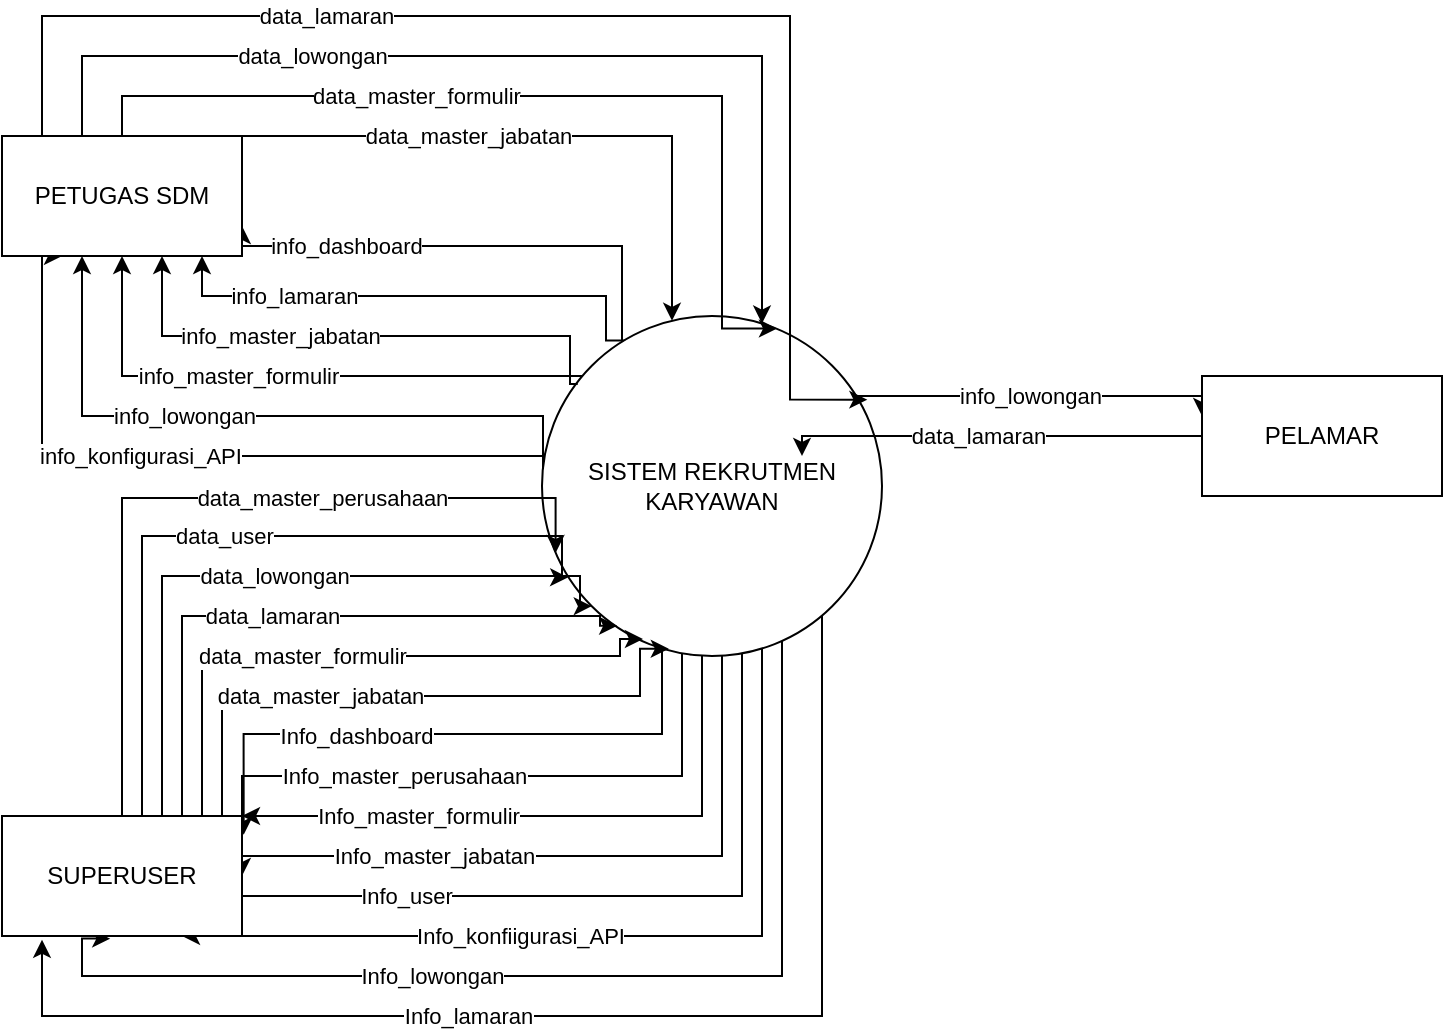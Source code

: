 <mxfile version="21.3.4" type="github" pages="7">
  <diagram id="QJFoFRdLA_wdQQ7BlMZT" name="DIAGRAM CONTEXT">
    <mxGraphModel dx="1050" dy="541" grid="1" gridSize="10" guides="1" tooltips="1" connect="1" arrows="1" fold="1" page="1" pageScale="1" pageWidth="850" pageHeight="1100" math="0" shadow="0">
      <root>
        <mxCell id="0" />
        <mxCell id="1" parent="0" />
        <mxCell id="sZfbujww4pzj3RsvAfMi-1" value="info_lamaran" style="edgeStyle=orthogonalEdgeStyle;rounded=0;orthogonalLoop=1;jettySize=auto;html=1;exitX=0.072;exitY=0.753;exitDx=0;exitDy=0;exitPerimeter=0;" parent="1" source="sZfbujww4pzj3RsvAfMi-15" target="sZfbujww4pzj3RsvAfMi-22" edge="1">
          <mxGeometry x="0.481" relative="1" as="geometry">
            <Array as="points">
              <mxPoint x="402" y="160" />
              <mxPoint x="200" y="160" />
            </Array>
            <mxPoint as="offset" />
            <mxPoint x="419.27" y="174.04" as="sourcePoint" />
            <mxPoint x="200" y="153" as="targetPoint" />
          </mxGeometry>
        </mxCell>
        <mxCell id="sZfbujww4pzj3RsvAfMi-2" value="info_master_formulir" style="edgeStyle=orthogonalEdgeStyle;rounded=0;orthogonalLoop=1;jettySize=auto;html=1;" parent="1" source="sZfbujww4pzj3RsvAfMi-15" target="sZfbujww4pzj3RsvAfMi-22" edge="1">
          <mxGeometry x="0.186" relative="1" as="geometry">
            <Array as="points">
              <mxPoint x="160" y="200" />
            </Array>
            <mxPoint as="offset" />
          </mxGeometry>
        </mxCell>
        <mxCell id="sZfbujww4pzj3RsvAfMi-3" value="info_konfigurasi_API" style="edgeStyle=orthogonalEdgeStyle;rounded=0;orthogonalLoop=1;jettySize=auto;html=1;entryX=0.25;entryY=1;entryDx=0;entryDy=0;" parent="1" source="sZfbujww4pzj3RsvAfMi-15" target="sZfbujww4pzj3RsvAfMi-22" edge="1">
          <mxGeometry x="0.118" relative="1" as="geometry">
            <Array as="points">
              <mxPoint x="120" y="240" />
            </Array>
            <mxPoint as="offset" />
            <mxPoint x="120" y="160" as="targetPoint" />
          </mxGeometry>
        </mxCell>
        <mxCell id="sZfbujww4pzj3RsvAfMi-4" value="info_dashboard" style="edgeStyle=orthogonalEdgeStyle;rounded=0;orthogonalLoop=1;jettySize=auto;html=1;entryX=1;entryY=0.75;entryDx=0;entryDy=0;" parent="1" source="sZfbujww4pzj3RsvAfMi-15" target="sZfbujww4pzj3RsvAfMi-22" edge="1">
          <mxGeometry x="0.5" relative="1" as="geometry">
            <Array as="points">
              <mxPoint x="410" y="135" />
            </Array>
            <mxPoint as="offset" />
          </mxGeometry>
        </mxCell>
        <mxCell id="sZfbujww4pzj3RsvAfMi-5" value="data_lowongan" style="edgeStyle=orthogonalEdgeStyle;rounded=0;orthogonalLoop=1;jettySize=auto;html=1;exitX=0.417;exitY=0;exitDx=0;exitDy=0;exitPerimeter=0;" parent="1" source="sZfbujww4pzj3RsvAfMi-22" target="sZfbujww4pzj3RsvAfMi-15" edge="1">
          <mxGeometry x="-0.368" relative="1" as="geometry">
            <Array as="points">
              <mxPoint x="140" y="40" />
              <mxPoint x="480" y="40" />
            </Array>
            <mxPoint as="offset" />
          </mxGeometry>
        </mxCell>
        <mxCell id="sZfbujww4pzj3RsvAfMi-6" value="info_lowongan" style="edgeStyle=orthogonalEdgeStyle;rounded=0;orthogonalLoop=1;jettySize=auto;html=1;entryX=0;entryY=0.333;entryDx=0;entryDy=0;entryPerimeter=0;" parent="1" source="sZfbujww4pzj3RsvAfMi-15" target="sZfbujww4pzj3RsvAfMi-24" edge="1">
          <mxGeometry x="-0.054" relative="1" as="geometry">
            <Array as="points">
              <mxPoint x="700" y="210" />
            </Array>
            <mxPoint as="offset" />
            <mxPoint x="648" y="210" as="targetPoint" />
          </mxGeometry>
        </mxCell>
        <mxCell id="sZfbujww4pzj3RsvAfMi-7" value="Info_master_jabatan" style="edgeStyle=orthogonalEdgeStyle;rounded=0;orthogonalLoop=1;jettySize=auto;html=1;" parent="1" source="sZfbujww4pzj3RsvAfMi-15" edge="1">
          <mxGeometry x="0.358" relative="1" as="geometry">
            <mxPoint x="210" y="430" as="targetPoint" />
            <Array as="points">
              <mxPoint x="460" y="440" />
              <mxPoint x="210" y="440" />
            </Array>
            <mxPoint as="offset" />
          </mxGeometry>
        </mxCell>
        <mxCell id="sZfbujww4pzj3RsvAfMi-8" value="Info_master_formulir" style="edgeStyle=orthogonalEdgeStyle;rounded=0;orthogonalLoop=1;jettySize=auto;html=1;" parent="1" source="sZfbujww4pzj3RsvAfMi-15" target="sZfbujww4pzj3RsvAfMi-31" edge="1">
          <mxGeometry x="0.431" relative="1" as="geometry">
            <mxPoint x="230" y="420" as="targetPoint" />
            <Array as="points">
              <mxPoint x="450" y="420" />
            </Array>
            <mxPoint as="offset" />
          </mxGeometry>
        </mxCell>
        <mxCell id="sZfbujww4pzj3RsvAfMi-9" value="Info_master_perusahaan" style="edgeStyle=orthogonalEdgeStyle;rounded=0;orthogonalLoop=1;jettySize=auto;html=1;entryX=1;entryY=0.5;entryDx=0;entryDy=0;exitX=1;exitY=0.5;exitDx=0;exitDy=0;" parent="1" source="sZfbujww4pzj3RsvAfMi-15" target="sZfbujww4pzj3RsvAfMi-31" edge="1">
          <mxGeometry x="0.385" relative="1" as="geometry">
            <Array as="points">
              <mxPoint x="440" y="300" />
              <mxPoint x="440" y="400" />
            </Array>
            <mxPoint as="offset" />
          </mxGeometry>
        </mxCell>
        <mxCell id="sZfbujww4pzj3RsvAfMi-10" value="Info_dashboard" style="edgeStyle=orthogonalEdgeStyle;rounded=0;orthogonalLoop=1;jettySize=auto;html=1;entryX=1.007;entryY=0.157;entryDx=0;entryDy=0;exitX=0.998;exitY=0.563;exitDx=0;exitDy=0;exitPerimeter=0;entryPerimeter=0;" parent="1" source="sZfbujww4pzj3RsvAfMi-15" target="sZfbujww4pzj3RsvAfMi-31" edge="1">
          <mxGeometry x="0.458" y="1" relative="1" as="geometry">
            <Array as="points">
              <mxPoint x="430" y="300" />
              <mxPoint x="430" y="379" />
            </Array>
            <mxPoint as="offset" />
          </mxGeometry>
        </mxCell>
        <mxCell id="sZfbujww4pzj3RsvAfMi-11" value="Info_user" style="edgeStyle=orthogonalEdgeStyle;rounded=0;orthogonalLoop=1;jettySize=auto;html=1;entryX=0.833;entryY=1;entryDx=0;entryDy=0;entryPerimeter=0;" parent="1" source="sZfbujww4pzj3RsvAfMi-15" target="sZfbujww4pzj3RsvAfMi-31" edge="1">
          <mxGeometry x="0.405" relative="1" as="geometry">
            <Array as="points">
              <mxPoint x="470" y="460" />
              <mxPoint x="200" y="460" />
            </Array>
            <mxPoint as="offset" />
          </mxGeometry>
        </mxCell>
        <mxCell id="sZfbujww4pzj3RsvAfMi-12" value="Info_konfiigurasi_API" style="edgeStyle=orthogonalEdgeStyle;rounded=0;orthogonalLoop=1;jettySize=auto;html=1;entryX=0.75;entryY=1;entryDx=0;entryDy=0;" parent="1" source="sZfbujww4pzj3RsvAfMi-15" target="sZfbujww4pzj3RsvAfMi-31" edge="1">
          <mxGeometry x="0.22" relative="1" as="geometry">
            <Array as="points">
              <mxPoint x="480" y="480" />
              <mxPoint x="190" y="480" />
            </Array>
            <mxPoint as="offset" />
          </mxGeometry>
        </mxCell>
        <mxCell id="sZfbujww4pzj3RsvAfMi-13" value="Info_lowongan" style="edgeStyle=orthogonalEdgeStyle;rounded=0;orthogonalLoop=1;jettySize=auto;html=1;entryX=0.451;entryY=1.022;entryDx=0;entryDy=0;entryPerimeter=0;" parent="1" source="sZfbujww4pzj3RsvAfMi-15" target="sZfbujww4pzj3RsvAfMi-31" edge="1">
          <mxGeometry x="0.246" relative="1" as="geometry">
            <Array as="points">
              <mxPoint x="490" y="500" />
              <mxPoint x="140" y="500" />
              <mxPoint x="140" y="481" />
            </Array>
            <mxPoint as="offset" />
          </mxGeometry>
        </mxCell>
        <mxCell id="sZfbujww4pzj3RsvAfMi-14" value="Info_lamaran" style="edgeStyle=orthogonalEdgeStyle;rounded=0;orthogonalLoop=1;jettySize=auto;html=1;entryX=0.164;entryY=1.032;entryDx=0;entryDy=0;entryPerimeter=0;exitX=0.741;exitY=0.064;exitDx=0;exitDy=0;exitPerimeter=0;" parent="1" source="sZfbujww4pzj3RsvAfMi-15" target="sZfbujww4pzj3RsvAfMi-31" edge="1">
          <mxGeometry x="0.252" relative="1" as="geometry">
            <Array as="points">
              <mxPoint x="510" y="296" />
              <mxPoint x="510" y="520" />
              <mxPoint x="120" y="520" />
              <mxPoint x="120" y="482" />
            </Array>
            <mxPoint as="offset" />
          </mxGeometry>
        </mxCell>
        <mxCell id="sZfbujww4pzj3RsvAfMi-15" value="SISTEM REKRUTMEN KARYAWAN" style="ellipse;whiteSpace=wrap;html=1;aspect=fixed;direction=south;" parent="1" vertex="1">
          <mxGeometry x="370" y="170" width="170" height="170" as="geometry" />
        </mxCell>
        <mxCell id="sZfbujww4pzj3RsvAfMi-16" value="data_lamaran" style="edgeStyle=orthogonalEdgeStyle;rounded=0;orthogonalLoop=1;jettySize=auto;html=1;entryX=0.246;entryY=0.043;entryDx=0;entryDy=0;entryPerimeter=0;" parent="1" source="sZfbujww4pzj3RsvAfMi-22" target="sZfbujww4pzj3RsvAfMi-15" edge="1">
          <mxGeometry x="-0.393" relative="1" as="geometry">
            <Array as="points">
              <mxPoint x="120" y="20" />
              <mxPoint x="494" y="20" />
            </Array>
            <mxPoint as="offset" />
          </mxGeometry>
        </mxCell>
        <mxCell id="sZfbujww4pzj3RsvAfMi-17" value="data_master_formulir" style="edgeStyle=orthogonalEdgeStyle;rounded=0;orthogonalLoop=1;jettySize=auto;html=1;entryX=0.037;entryY=0.309;entryDx=0;entryDy=0;entryPerimeter=0;" parent="1" source="sZfbujww4pzj3RsvAfMi-22" target="sZfbujww4pzj3RsvAfMi-15" edge="1">
          <mxGeometry x="-0.28" relative="1" as="geometry">
            <Array as="points">
              <mxPoint x="160" y="60" />
              <mxPoint x="460" y="60" />
            </Array>
            <mxPoint as="offset" />
            <mxPoint x="460" y="170" as="targetPoint" />
          </mxGeometry>
        </mxCell>
        <mxCell id="sZfbujww4pzj3RsvAfMi-18" value="" style="edgeStyle=orthogonalEdgeStyle;rounded=0;orthogonalLoop=1;jettySize=auto;html=1;exitX=0.2;exitY=0.895;exitDx=0;exitDy=0;exitPerimeter=0;" parent="1" source="sZfbujww4pzj3RsvAfMi-15" target="sZfbujww4pzj3RsvAfMi-22" edge="1">
          <mxGeometry x="0.041" y="10" relative="1" as="geometry">
            <Array as="points">
              <mxPoint x="384" y="180" />
              <mxPoint x="180" y="180" />
            </Array>
            <mxPoint as="offset" />
          </mxGeometry>
        </mxCell>
        <mxCell id="sZfbujww4pzj3RsvAfMi-19" value="info_master_jabatan" style="edgeLabel;html=1;align=center;verticalAlign=middle;resizable=0;points=[];" parent="sZfbujww4pzj3RsvAfMi-18" vertex="1" connectable="0">
          <mxGeometry x="0.24" y="1" relative="1" as="geometry">
            <mxPoint x="-5" y="-1" as="offset" />
          </mxGeometry>
        </mxCell>
        <mxCell id="sZfbujww4pzj3RsvAfMi-20" value="info_lowongan" style="edgeStyle=orthogonalEdgeStyle;rounded=0;orthogonalLoop=1;jettySize=auto;html=1;exitX=0.451;exitY=0.997;exitDx=0;exitDy=0;exitPerimeter=0;" parent="1" source="sZfbujww4pzj3RsvAfMi-15" target="sZfbujww4pzj3RsvAfMi-22" edge="1">
          <mxGeometry x="0.223" relative="1" as="geometry">
            <Array as="points">
              <mxPoint x="370" y="220" />
              <mxPoint x="140" y="220" />
            </Array>
            <mxPoint as="offset" />
          </mxGeometry>
        </mxCell>
        <mxCell id="sZfbujww4pzj3RsvAfMi-21" value="data_master_jabatan" style="edgeStyle=orthogonalEdgeStyle;rounded=0;orthogonalLoop=1;jettySize=auto;html=1;" parent="1" source="sZfbujww4pzj3RsvAfMi-22" target="sZfbujww4pzj3RsvAfMi-15" edge="1">
          <mxGeometry x="-0.268" relative="1" as="geometry">
            <Array as="points">
              <mxPoint x="180" y="80" />
              <mxPoint x="435" y="80" />
            </Array>
            <mxPoint as="offset" />
          </mxGeometry>
        </mxCell>
        <mxCell id="sZfbujww4pzj3RsvAfMi-22" value="PETUGAS SDM" style="rounded=0;whiteSpace=wrap;html=1;" parent="1" vertex="1">
          <mxGeometry x="100" y="80" width="120" height="60" as="geometry" />
        </mxCell>
        <mxCell id="sZfbujww4pzj3RsvAfMi-23" value="data_lamaran" style="edgeStyle=orthogonalEdgeStyle;rounded=0;orthogonalLoop=1;jettySize=auto;html=1;" parent="1" source="sZfbujww4pzj3RsvAfMi-24" edge="1">
          <mxGeometry x="0.067" relative="1" as="geometry">
            <Array as="points">
              <mxPoint x="500" y="230" />
            </Array>
            <mxPoint as="offset" />
            <mxPoint x="500" y="240" as="targetPoint" />
          </mxGeometry>
        </mxCell>
        <mxCell id="sZfbujww4pzj3RsvAfMi-24" value="PELAMAR" style="rounded=0;whiteSpace=wrap;html=1;" parent="1" vertex="1">
          <mxGeometry x="700" y="200" width="120" height="60" as="geometry" />
        </mxCell>
        <mxCell id="sZfbujww4pzj3RsvAfMi-25" value="data_master_jabatan" style="edgeStyle=orthogonalEdgeStyle;rounded=0;orthogonalLoop=1;jettySize=auto;html=1;entryX=0.979;entryY=0.627;entryDx=0;entryDy=0;entryPerimeter=0;" parent="1" source="sZfbujww4pzj3RsvAfMi-31" target="sZfbujww4pzj3RsvAfMi-15" edge="1">
          <mxGeometry x="-0.289" relative="1" as="geometry">
            <Array as="points">
              <mxPoint x="210" y="360" />
              <mxPoint x="419" y="360" />
            </Array>
            <mxPoint as="offset" />
          </mxGeometry>
        </mxCell>
        <mxCell id="sZfbujww4pzj3RsvAfMi-26" value="data_master_formulir" style="edgeStyle=orthogonalEdgeStyle;rounded=0;orthogonalLoop=1;jettySize=auto;html=1;entryX=0.95;entryY=0.703;entryDx=0;entryDy=0;entryPerimeter=0;" parent="1" source="sZfbujww4pzj3RsvAfMi-31" target="sZfbujww4pzj3RsvAfMi-15" edge="1">
          <mxGeometry x="-0.158" relative="1" as="geometry">
            <Array as="points">
              <mxPoint x="200" y="340" />
              <mxPoint x="409" y="340" />
            </Array>
            <mxPoint as="offset" />
          </mxGeometry>
        </mxCell>
        <mxCell id="sZfbujww4pzj3RsvAfMi-27" value="data_lamaran" style="edgeStyle=orthogonalEdgeStyle;rounded=0;orthogonalLoop=1;jettySize=auto;html=1;entryX=0.911;entryY=0.779;entryDx=0;entryDy=0;entryPerimeter=0;" parent="1" source="sZfbujww4pzj3RsvAfMi-31" target="sZfbujww4pzj3RsvAfMi-15" edge="1">
          <mxGeometry x="-0.104" relative="1" as="geometry">
            <Array as="points">
              <mxPoint x="190" y="320" />
              <mxPoint x="399" y="320" />
            </Array>
            <mxPoint as="offset" />
          </mxGeometry>
        </mxCell>
        <mxCell id="sZfbujww4pzj3RsvAfMi-28" value="data_lowongan" style="edgeStyle=orthogonalEdgeStyle;rounded=0;orthogonalLoop=1;jettySize=auto;html=1;entryX=1;entryY=1;entryDx=0;entryDy=0;" parent="1" source="sZfbujww4pzj3RsvAfMi-31" target="sZfbujww4pzj3RsvAfMi-15" edge="1">
          <mxGeometry x="0.007" relative="1" as="geometry">
            <Array as="points">
              <mxPoint x="180" y="300" />
              <mxPoint x="389" y="300" />
            </Array>
            <mxPoint as="offset" />
          </mxGeometry>
        </mxCell>
        <mxCell id="sZfbujww4pzj3RsvAfMi-29" value="data_user" style="edgeStyle=orthogonalEdgeStyle;rounded=0;orthogonalLoop=1;jettySize=auto;html=1;entryX=0.769;entryY=0.923;entryDx=0;entryDy=0;entryPerimeter=0;" parent="1" source="sZfbujww4pzj3RsvAfMi-31" target="sZfbujww4pzj3RsvAfMi-15" edge="1">
          <mxGeometry x="-0.033" relative="1" as="geometry">
            <Array as="points">
              <mxPoint x="170" y="280" />
              <mxPoint x="380" y="280" />
            </Array>
            <mxPoint as="offset" />
          </mxGeometry>
        </mxCell>
        <mxCell id="sZfbujww4pzj3RsvAfMi-30" value="data_master_perusahaan" style="edgeStyle=orthogonalEdgeStyle;rounded=0;orthogonalLoop=1;jettySize=auto;html=1;entryX=0.697;entryY=0.96;entryDx=0;entryDy=0;entryPerimeter=0;" parent="1" source="sZfbujww4pzj3RsvAfMi-31" target="sZfbujww4pzj3RsvAfMi-15" edge="1">
          <mxGeometry x="0.283" relative="1" as="geometry">
            <mxPoint x="370" y="260" as="targetPoint" />
            <Array as="points">
              <mxPoint x="160" y="261" />
            </Array>
            <mxPoint as="offset" />
          </mxGeometry>
        </mxCell>
        <mxCell id="sZfbujww4pzj3RsvAfMi-31" value="SUPERUSER" style="rounded=0;whiteSpace=wrap;html=1;" parent="1" vertex="1">
          <mxGeometry x="100" y="420" width="120" height="60" as="geometry" />
        </mxCell>
      </root>
    </mxGraphModel>
  </diagram>
  <diagram id="mhl8xW_b9VT-jnaUSwGf" name="DFD 0">
    <mxGraphModel dx="1690" dy="433" grid="1" gridSize="10" guides="1" tooltips="1" connect="1" arrows="1" fold="1" page="1" pageScale="1" pageWidth="850" pageHeight="1100" math="0" shadow="0">
      <root>
        <mxCell id="0" />
        <mxCell id="1" parent="0" />
        <mxCell id="U07KT2BKH8Fez5uFZ1X3-13" style="edgeStyle=orthogonalEdgeStyle;rounded=0;orthogonalLoop=1;jettySize=auto;html=1;entryX=0.75;entryY=0;entryDx=0;entryDy=0;" parent="1" source="OiqCpDL5XZ7efOoXQ-Gw-5" target="OiqCpDL5XZ7efOoXQ-Gw-21" edge="1">
          <mxGeometry relative="1" as="geometry">
            <Array as="points">
              <mxPoint x="-350" y="1221.94" />
            </Array>
          </mxGeometry>
        </mxCell>
        <mxCell id="U07KT2BKH8Fez5uFZ1X3-21" style="edgeStyle=orthogonalEdgeStyle;rounded=0;orthogonalLoop=1;jettySize=auto;html=1;" parent="1" source="OiqCpDL5XZ7efOoXQ-Gw-5" target="OiqCpDL5XZ7efOoXQ-Gw-8" edge="1">
          <mxGeometry relative="1" as="geometry">
            <mxPoint x="90" y="900" as="targetPoint" />
            <Array as="points">
              <mxPoint x="-200" y="1010" />
              <mxPoint x="190" y="1010" />
            </Array>
          </mxGeometry>
        </mxCell>
        <mxCell id="U07KT2BKH8Fez5uFZ1X3-23" style="edgeStyle=orthogonalEdgeStyle;rounded=0;orthogonalLoop=1;jettySize=auto;html=1;entryX=0.314;entryY=0.017;entryDx=0;entryDy=0;entryPerimeter=0;" parent="1" source="OiqCpDL5XZ7efOoXQ-Gw-5" target="OiqCpDL5XZ7efOoXQ-Gw-10" edge="1">
          <mxGeometry relative="1" as="geometry">
            <mxPoint x="-60" y="570" as="targetPoint" />
            <Array as="points">
              <mxPoint x="-220" y="1150" />
              <mxPoint x="-340" y="1150" />
              <mxPoint x="-340" y="659" />
              <mxPoint x="68" y="659" />
            </Array>
          </mxGeometry>
        </mxCell>
        <mxCell id="4d8HZwbaE_h-RuxuQO1G-11" style="edgeStyle=orthogonalEdgeStyle;rounded=0;orthogonalLoop=1;jettySize=auto;html=1;entryX=0.082;entryY=0.998;entryDx=0;entryDy=0;entryPerimeter=0;" parent="1" source="OiqCpDL5XZ7efOoXQ-Gw-5" target="OiqCpDL5XZ7efOoXQ-Gw-18" edge="1">
          <mxGeometry relative="1" as="geometry">
            <mxPoint x="60" y="1215" as="targetPoint" />
            <Array as="points">
              <mxPoint x="-180" y="1280" />
              <mxPoint x="60" y="1280" />
              <mxPoint x="60" y="1230" />
              <mxPoint x="60" y="1230" />
            </Array>
          </mxGeometry>
        </mxCell>
        <mxCell id="OiqCpDL5XZ7efOoXQ-Gw-5" value="&lt;div&gt;P.1&lt;/div&gt;&lt;div&gt;Login&lt;br&gt;&lt;/div&gt;" style="ellipse;whiteSpace=wrap;html=1;aspect=fixed;" parent="1" vertex="1">
          <mxGeometry x="-245" y="1165.94" width="90" height="90" as="geometry" />
        </mxCell>
        <mxCell id="U07KT2BKH8Fez5uFZ1X3-22" style="edgeStyle=orthogonalEdgeStyle;rounded=0;orthogonalLoop=1;jettySize=auto;html=1;" parent="1" source="OiqCpDL5XZ7efOoXQ-Gw-8" target="OiqCpDL5XZ7efOoXQ-Gw-5" edge="1">
          <mxGeometry relative="1" as="geometry">
            <mxPoint x="-140" y="1250" as="targetPoint" />
            <Array as="points">
              <mxPoint x="210" y="1030" />
              <mxPoint x="-180" y="1030" />
            </Array>
          </mxGeometry>
        </mxCell>
        <mxCell id="cn8MfWAvpaozi-GXlUmm-3" style="edgeStyle=orthogonalEdgeStyle;rounded=0;orthogonalLoop=1;jettySize=auto;html=1;" edge="1" parent="1" source="OiqCpDL5XZ7efOoXQ-Gw-8" target="OiqCpDL5XZ7efOoXQ-Gw-46">
          <mxGeometry relative="1" as="geometry">
            <Array as="points">
              <mxPoint x="200" y="840" />
            </Array>
          </mxGeometry>
        </mxCell>
        <mxCell id="cn8MfWAvpaozi-GXlUmm-4" style="edgeStyle=orthogonalEdgeStyle;rounded=0;orthogonalLoop=1;jettySize=auto;html=1;entryX=1.001;entryY=0.457;entryDx=0;entryDy=0;entryPerimeter=0;" edge="1" parent="1" source="OiqCpDL5XZ7efOoXQ-Gw-8" target="OiqCpDL5XZ7efOoXQ-Gw-46">
          <mxGeometry relative="1" as="geometry">
            <Array as="points">
              <mxPoint x="190" y="859" />
            </Array>
          </mxGeometry>
        </mxCell>
        <mxCell id="cn8MfWAvpaozi-GXlUmm-5" style="edgeStyle=orthogonalEdgeStyle;rounded=0;orthogonalLoop=1;jettySize=auto;html=1;entryX=0.991;entryY=0.623;entryDx=0;entryDy=0;entryPerimeter=0;" edge="1" parent="1" source="OiqCpDL5XZ7efOoXQ-Gw-8" target="OiqCpDL5XZ7efOoXQ-Gw-46">
          <mxGeometry relative="1" as="geometry">
            <Array as="points">
              <mxPoint x="180" y="880" />
              <mxPoint x="-31" y="880" />
            </Array>
          </mxGeometry>
        </mxCell>
        <mxCell id="cn8MfWAvpaozi-GXlUmm-6" style="edgeStyle=orthogonalEdgeStyle;rounded=0;orthogonalLoop=1;jettySize=auto;html=1;entryX=0.94;entryY=0.752;entryDx=0;entryDy=0;entryPerimeter=0;" edge="1" parent="1" source="OiqCpDL5XZ7efOoXQ-Gw-8" target="OiqCpDL5XZ7efOoXQ-Gw-46">
          <mxGeometry relative="1" as="geometry">
            <mxPoint x="-36" y="898" as="targetPoint" />
            <Array as="points">
              <mxPoint x="170" y="898" />
              <mxPoint x="55" y="898" />
            </Array>
          </mxGeometry>
        </mxCell>
        <mxCell id="OiqCpDL5XZ7efOoXQ-Gw-8" value="PETUGAS SDM" style="rounded=0;whiteSpace=wrap;html=1;" parent="1" vertex="1">
          <mxGeometry x="140" y="906" width="120" height="60" as="geometry" />
        </mxCell>
        <mxCell id="U07KT2BKH8Fez5uFZ1X3-24" style="edgeStyle=orthogonalEdgeStyle;rounded=0;orthogonalLoop=1;jettySize=auto;html=1;exitX=0.5;exitY=0;exitDx=0;exitDy=0;entryX=0.166;entryY=0.11;entryDx=0;entryDy=0;entryPerimeter=0;" parent="1" source="OiqCpDL5XZ7efOoXQ-Gw-10" target="OiqCpDL5XZ7efOoXQ-Gw-5" edge="1">
          <mxGeometry relative="1" as="geometry">
            <mxPoint x="90" y="670" as="sourcePoint" />
            <mxPoint x="-160" y="1270" as="targetPoint" />
            <Array as="points">
              <mxPoint x="90" y="640" />
              <mxPoint x="-370" y="640" />
              <mxPoint x="-370" y="1176" />
            </Array>
          </mxGeometry>
        </mxCell>
        <mxCell id="4d8HZwbaE_h-RuxuQO1G-21" style="edgeStyle=orthogonalEdgeStyle;rounded=0;orthogonalLoop=1;jettySize=auto;html=1;" parent="1" source="OiqCpDL5XZ7efOoXQ-Gw-10" target="OiqCpDL5XZ7efOoXQ-Gw-46" edge="1">
          <mxGeometry relative="1" as="geometry">
            <Array as="points">
              <mxPoint x="90" y="820" />
            </Array>
          </mxGeometry>
        </mxCell>
        <mxCell id="4d8HZwbaE_h-RuxuQO1G-22" style="edgeStyle=orthogonalEdgeStyle;rounded=0;orthogonalLoop=1;jettySize=auto;html=1;entryX=0.769;entryY=0.077;entryDx=0;entryDy=0;entryPerimeter=0;" parent="1" source="OiqCpDL5XZ7efOoXQ-Gw-10" target="OiqCpDL5XZ7efOoXQ-Gw-46" edge="1">
          <mxGeometry relative="1" as="geometry">
            <Array as="points">
              <mxPoint x="80" y="800" />
              <mxPoint x="-60" y="800" />
            </Array>
          </mxGeometry>
        </mxCell>
        <mxCell id="4d8HZwbaE_h-RuxuQO1G-23" style="edgeStyle=orthogonalEdgeStyle;rounded=0;orthogonalLoop=1;jettySize=auto;html=1;entryX=0.673;entryY=0.018;entryDx=0;entryDy=0;entryPerimeter=0;" parent="1" source="OiqCpDL5XZ7efOoXQ-Gw-10" target="OiqCpDL5XZ7efOoXQ-Gw-46" edge="1">
          <mxGeometry relative="1" as="geometry">
            <Array as="points">
              <mxPoint x="70" y="780" />
              <mxPoint x="-72" y="780" />
            </Array>
          </mxGeometry>
        </mxCell>
        <mxCell id="4d8HZwbaE_h-RuxuQO1G-25" style="edgeStyle=orthogonalEdgeStyle;rounded=0;orthogonalLoop=1;jettySize=auto;html=1;entryX=0.613;entryY=0.002;entryDx=0;entryDy=0;entryPerimeter=0;" parent="1" source="OiqCpDL5XZ7efOoXQ-Gw-10" target="OiqCpDL5XZ7efOoXQ-Gw-46" edge="1">
          <mxGeometry relative="1" as="geometry">
            <Array as="points">
              <mxPoint x="60" y="760" />
              <mxPoint x="-80" y="760" />
            </Array>
          </mxGeometry>
        </mxCell>
        <mxCell id="OiqCpDL5XZ7efOoXQ-Gw-10" value="PELAMAR" style="rounded=0;whiteSpace=wrap;html=1;" parent="1" vertex="1">
          <mxGeometry x="30" y="680" width="120" height="60" as="geometry" />
        </mxCell>
        <mxCell id="U07KT2BKH8Fez5uFZ1X3-17" style="edgeStyle=orthogonalEdgeStyle;rounded=0;orthogonalLoop=1;jettySize=auto;html=1;" parent="1" source="OiqCpDL5XZ7efOoXQ-Gw-18" target="OiqCpDL5XZ7efOoXQ-Gw-49" edge="1">
          <mxGeometry relative="1" as="geometry">
            <Array as="points">
              <mxPoint x="120" y="1380" />
            </Array>
          </mxGeometry>
        </mxCell>
        <mxCell id="U07KT2BKH8Fez5uFZ1X3-20" style="edgeStyle=orthogonalEdgeStyle;rounded=0;orthogonalLoop=1;jettySize=auto;html=1;entryX=0.389;entryY=0.997;entryDx=0;entryDy=0;entryPerimeter=0;" parent="1" source="OiqCpDL5XZ7efOoXQ-Gw-18" target="OiqCpDL5XZ7efOoXQ-Gw-5" edge="1">
          <mxGeometry relative="1" as="geometry">
            <mxPoint x="-90" y="1180" as="targetPoint" />
            <Array as="points">
              <mxPoint x="80" y="1310" />
              <mxPoint x="-210" y="1310" />
            </Array>
          </mxGeometry>
        </mxCell>
        <mxCell id="4d8HZwbaE_h-RuxuQO1G-10" style="edgeStyle=orthogonalEdgeStyle;rounded=0;orthogonalLoop=1;jettySize=auto;html=1;exitX=0.537;exitY=1.015;exitDx=0;exitDy=0;entryX=0.25;entryY=0;entryDx=0;entryDy=0;exitPerimeter=0;jumpStyle=arc;" parent="1" source="OiqCpDL5XZ7efOoXQ-Gw-46" target="OiqCpDL5XZ7efOoXQ-Gw-18" edge="1">
          <mxGeometry relative="1" as="geometry">
            <Array as="points">
              <mxPoint x="-90" y="928" />
              <mxPoint x="-90" y="928" />
              <mxPoint x="-90" y="1120" />
              <mxPoint x="80" y="1120" />
            </Array>
            <mxPoint x="70" y="1150" as="targetPoint" />
          </mxGeometry>
        </mxCell>
        <mxCell id="4d8HZwbaE_h-RuxuQO1G-13" style="edgeStyle=orthogonalEdgeStyle;rounded=0;orthogonalLoop=1;jettySize=auto;html=1;exitX=0.612;exitY=0.987;exitDx=0;exitDy=0;exitPerimeter=0;jumpStyle=arc;" parent="1" source="OiqCpDL5XZ7efOoXQ-Gw-46" target="OiqCpDL5XZ7efOoXQ-Gw-18" edge="1">
          <mxGeometry relative="1" as="geometry">
            <Array as="points">
              <mxPoint x="-80" y="926" />
              <mxPoint x="-80" y="926" />
              <mxPoint x="-80" y="1100" />
              <mxPoint x="110" y="1100" />
            </Array>
            <mxPoint x="-70" y="940" as="sourcePoint" />
          </mxGeometry>
        </mxCell>
        <mxCell id="4d8HZwbaE_h-RuxuQO1G-14" style="edgeStyle=orthogonalEdgeStyle;rounded=0;orthogonalLoop=1;jettySize=auto;html=1;exitX=0.682;exitY=0.965;exitDx=0;exitDy=0;exitPerimeter=0;jumpStyle=arc;" parent="1" source="OiqCpDL5XZ7efOoXQ-Gw-46" target="OiqCpDL5XZ7efOoXQ-Gw-18" edge="1">
          <mxGeometry relative="1" as="geometry">
            <Array as="points">
              <mxPoint x="-70" y="926" />
              <mxPoint x="-70" y="1080" />
              <mxPoint x="110" y="1080" />
            </Array>
          </mxGeometry>
        </mxCell>
        <mxCell id="4d8HZwbaE_h-RuxuQO1G-15" style="edgeStyle=orthogonalEdgeStyle;rounded=0;orthogonalLoop=1;jettySize=auto;html=1;exitX=0.846;exitY=0.854;exitDx=0;exitDy=0;exitPerimeter=0;jumpStyle=arc;" parent="1" source="OiqCpDL5XZ7efOoXQ-Gw-46" target="OiqCpDL5XZ7efOoXQ-Gw-18" edge="1">
          <mxGeometry relative="1" as="geometry">
            <Array as="points">
              <mxPoint x="-60" y="911" />
              <mxPoint x="-60" y="1060" />
              <mxPoint x="110" y="1060" />
            </Array>
          </mxGeometry>
        </mxCell>
        <mxCell id="OiqCpDL5XZ7efOoXQ-Gw-18" value="SUPERUSER" style="rounded=0;whiteSpace=wrap;html=1;" parent="1" vertex="1">
          <mxGeometry x="50" y="1154" width="120" height="60" as="geometry" />
        </mxCell>
        <mxCell id="U07KT2BKH8Fez5uFZ1X3-12" style="edgeStyle=orthogonalEdgeStyle;rounded=0;orthogonalLoop=1;jettySize=auto;html=1;entryX=-0.007;entryY=0.351;entryDx=0;entryDy=0;entryPerimeter=0;" parent="1" source="OiqCpDL5XZ7efOoXQ-Gw-21" target="OiqCpDL5XZ7efOoXQ-Gw-5" edge="1">
          <mxGeometry relative="1" as="geometry">
            <Array as="points">
              <mxPoint x="-375" y="1197.94" />
            </Array>
          </mxGeometry>
        </mxCell>
        <mxCell id="U07KT2BKH8Fez5uFZ1X3-14" style="edgeStyle=orthogonalEdgeStyle;rounded=0;orthogonalLoop=1;jettySize=auto;html=1;entryX=0.035;entryY=0.725;entryDx=0;entryDy=0;entryPerimeter=0;" parent="1" source="OiqCpDL5XZ7efOoXQ-Gw-21" target="OiqCpDL5XZ7efOoXQ-Gw-49" edge="1">
          <mxGeometry relative="1" as="geometry">
            <mxPoint x="-255" y="1381.94" as="targetPoint" />
            <Array as="points">
              <mxPoint x="-375" y="1381.94" />
            </Array>
          </mxGeometry>
        </mxCell>
        <mxCell id="OiqCpDL5XZ7efOoXQ-Gw-21" value="User" style="html=1;dashed=0;whitespace=wrap;shape=partialRectangle;right=0;left=0;" parent="1" vertex="1">
          <mxGeometry x="-425" y="1270.94" width="100" height="30" as="geometry" />
        </mxCell>
        <mxCell id="cqjbYC5P1DjbwnzgqMl4-17" value="info_data_lowongan" style="edgeStyle=orthogonalEdgeStyle;rounded=0;orthogonalLoop=1;jettySize=auto;html=1;entryX=0.5;entryY=1;entryDx=0;entryDy=0;" parent="1" source="OiqCpDL5XZ7efOoXQ-Gw-23" target="OiqCpDL5XZ7efOoXQ-Gw-28" edge="1">
          <mxGeometry relative="1" as="geometry">
            <Array as="points">
              <mxPoint x="600" y="789" />
              <mxPoint x="365" y="789" />
            </Array>
          </mxGeometry>
        </mxCell>
        <mxCell id="OiqCpDL5XZ7efOoXQ-Gw-23" value="Lowongan" style="html=1;dashed=0;whitespace=wrap;shape=partialRectangle;right=0;left=0;" parent="1" vertex="1">
          <mxGeometry x="550" y="719" width="100" height="34" as="geometry" />
        </mxCell>
        <mxCell id="cqjbYC5P1DjbwnzgqMl4-16" value="data_lowongan" style="edgeStyle=orthogonalEdgeStyle;rounded=0;orthogonalLoop=1;jettySize=auto;html=1;entryX=0.5;entryY=0;entryDx=0;entryDy=0;" parent="1" source="OiqCpDL5XZ7efOoXQ-Gw-28" target="OiqCpDL5XZ7efOoXQ-Gw-23" edge="1">
          <mxGeometry relative="1" as="geometry">
            <Array as="points">
              <mxPoint x="365" y="670" />
              <mxPoint x="600" y="670" />
            </Array>
          </mxGeometry>
        </mxCell>
        <mxCell id="MHDbr5eAJy24fqXW2VCL-20" style="edgeStyle=orthogonalEdgeStyle;rounded=0;orthogonalLoop=1;jettySize=auto;html=1;" parent="1" source="OiqCpDL5XZ7efOoXQ-Gw-28" target="OiqCpDL5XZ7efOoXQ-Gw-10" edge="1">
          <mxGeometry relative="1" as="geometry" />
        </mxCell>
        <mxCell id="OiqCpDL5XZ7efOoXQ-Gw-28" value="&lt;div&gt;P.2&lt;/div&gt;&lt;div&gt;Kelola Data Lowongan&lt;br&gt;&lt;/div&gt;" style="ellipse;whiteSpace=wrap;html=1;aspect=fixed;" parent="1" vertex="1">
          <mxGeometry x="320" y="679" width="90" height="90" as="geometry" />
        </mxCell>
        <mxCell id="cqjbYC5P1DjbwnzgqMl4-25" style="edgeStyle=orthogonalEdgeStyle;rounded=0;orthogonalLoop=1;jettySize=auto;html=1;entryX=0.5;entryY=0;entryDx=0;entryDy=0;" parent="1" source="OiqCpDL5XZ7efOoXQ-Gw-39" target="OiqCpDL5XZ7efOoXQ-Gw-59" edge="1">
          <mxGeometry relative="1" as="geometry">
            <Array as="points">
              <mxPoint x="450" y="1039.94" />
              <mxPoint x="670" y="1039.94" />
            </Array>
          </mxGeometry>
        </mxCell>
        <mxCell id="cqjbYC5P1DjbwnzgqMl4-27" style="edgeStyle=orthogonalEdgeStyle;rounded=0;orthogonalLoop=1;jettySize=auto;html=1;entryX=0.5;entryY=0;entryDx=0;entryDy=0;" parent="1" source="OiqCpDL5XZ7efOoXQ-Gw-39" target="OiqCpDL5XZ7efOoXQ-Gw-57" edge="1">
          <mxGeometry relative="1" as="geometry">
            <Array as="points">
              <mxPoint x="480" y="1111.94" />
              <mxPoint x="670" y="1111.94" />
            </Array>
          </mxGeometry>
        </mxCell>
        <mxCell id="cqjbYC5P1DjbwnzgqMl4-30" style="edgeStyle=orthogonalEdgeStyle;rounded=0;orthogonalLoop=1;jettySize=auto;html=1;entryX=0.5;entryY=0;entryDx=0;entryDy=0;" parent="1" source="OiqCpDL5XZ7efOoXQ-Gw-39" target="OiqCpDL5XZ7efOoXQ-Gw-55" edge="1">
          <mxGeometry relative="1" as="geometry">
            <Array as="points">
              <mxPoint x="530" y="1204.94" />
              <mxPoint x="530" y="1182.94" />
              <mxPoint x="670" y="1182.94" />
            </Array>
          </mxGeometry>
        </mxCell>
        <mxCell id="cqjbYC5P1DjbwnzgqMl4-33" style="edgeStyle=orthogonalEdgeStyle;rounded=0;orthogonalLoop=1;jettySize=auto;html=1;entryX=0.5;entryY=0;entryDx=0;entryDy=0;" parent="1" source="OiqCpDL5XZ7efOoXQ-Gw-39" target="cqjbYC5P1DjbwnzgqMl4-1" edge="1">
          <mxGeometry relative="1" as="geometry">
            <Array as="points">
              <mxPoint x="480" y="1259.94" />
              <mxPoint x="670" y="1259.94" />
            </Array>
          </mxGeometry>
        </mxCell>
        <mxCell id="cqjbYC5P1DjbwnzgqMl4-36" style="edgeStyle=orthogonalEdgeStyle;rounded=0;orthogonalLoop=1;jettySize=auto;html=1;entryX=0.5;entryY=0;entryDx=0;entryDy=0;" parent="1" source="OiqCpDL5XZ7efOoXQ-Gw-39" target="cqjbYC5P1DjbwnzgqMl4-2" edge="1">
          <mxGeometry relative="1" as="geometry">
            <Array as="points">
              <mxPoint x="445" y="1329.94" />
              <mxPoint x="670" y="1329.94" />
            </Array>
          </mxGeometry>
        </mxCell>
        <mxCell id="OiqCpDL5XZ7efOoXQ-Gw-39" value="&lt;div&gt;P.3&lt;/div&gt;&lt;div&gt;Kelola Master Data&lt;br&gt;&lt;/div&gt;" style="ellipse;whiteSpace=wrap;html=1;aspect=fixed;" parent="1" vertex="1">
          <mxGeometry x="360" y="1119.94" width="130" height="130" as="geometry" />
        </mxCell>
        <mxCell id="MHDbr5eAJy24fqXW2VCL-37" style="edgeStyle=orthogonalEdgeStyle;rounded=0;orthogonalLoop=1;jettySize=auto;html=1;" parent="1" source="OiqCpDL5XZ7efOoXQ-Gw-46" edge="1">
          <mxGeometry relative="1" as="geometry">
            <mxPoint x="-228" y="710" as="targetPoint" />
            <Array as="points">
              <mxPoint x="-140" y="710" />
              <mxPoint x="-228" y="710" />
            </Array>
          </mxGeometry>
        </mxCell>
        <mxCell id="MHDbr5eAJy24fqXW2VCL-42" style="edgeStyle=orthogonalEdgeStyle;rounded=0;orthogonalLoop=1;jettySize=auto;html=1;entryX=0.367;entryY=0.99;entryDx=0;entryDy=0;entryPerimeter=0;" parent="1" source="OiqCpDL5XZ7efOoXQ-Gw-46" target="OiqCpDL5XZ7efOoXQ-Gw-51" edge="1">
          <mxGeometry relative="1" as="geometry">
            <Array as="points">
              <mxPoint x="-283" y="860" />
            </Array>
          </mxGeometry>
        </mxCell>
        <mxCell id="MHDbr5eAJy24fqXW2VCL-44" style="edgeStyle=orthogonalEdgeStyle;rounded=0;orthogonalLoop=1;jettySize=auto;html=1;entryX=0.37;entryY=-0.042;entryDx=0;entryDy=0;entryPerimeter=0;" parent="1" source="OiqCpDL5XZ7efOoXQ-Gw-46" target="j1Ypt0l_bqrAoIXSdnt6-3" edge="1">
          <mxGeometry relative="1" as="geometry">
            <Array as="points">
              <mxPoint x="-283" y="880" />
            </Array>
          </mxGeometry>
        </mxCell>
        <mxCell id="MHDbr5eAJy24fqXW2VCL-46" style="edgeStyle=orthogonalEdgeStyle;rounded=0;orthogonalLoop=1;jettySize=auto;html=1;entryX=0.298;entryY=-0.01;entryDx=0;entryDy=0;entryPerimeter=0;" parent="1" target="j1Ypt0l_bqrAoIXSdnt6-4" edge="1">
          <mxGeometry relative="1" as="geometry">
            <Array as="points">
              <mxPoint x="-160" y="912" />
              <mxPoint x="-160" y="970" />
              <mxPoint x="-290" y="970" />
            </Array>
            <mxPoint x="-140" y="912" as="sourcePoint" />
          </mxGeometry>
        </mxCell>
        <mxCell id="4d8HZwbaE_h-RuxuQO1G-4" style="edgeStyle=orthogonalEdgeStyle;rounded=0;orthogonalLoop=1;jettySize=auto;html=1;jumpStyle=arc;exitX=0;exitY=0.767;exitDx=0;exitDy=0;exitPerimeter=0;" parent="1" source="OiqCpDL5XZ7efOoXQ-Gw-18" target="OiqCpDL5XZ7efOoXQ-Gw-46" edge="1">
          <mxGeometry relative="1" as="geometry">
            <Array as="points">
              <mxPoint x="-130" y="1200" />
            </Array>
            <mxPoint x="40" y="1200" as="sourcePoint" />
          </mxGeometry>
        </mxCell>
        <mxCell id="4d8HZwbaE_h-RuxuQO1G-5" style="edgeStyle=orthogonalEdgeStyle;rounded=0;orthogonalLoop=1;jettySize=auto;html=1;jumpStyle=arc;exitX=0;exitY=0.433;exitDx=0;exitDy=0;exitPerimeter=0;" parent="1" source="OiqCpDL5XZ7efOoXQ-Gw-18" target="OiqCpDL5XZ7efOoXQ-Gw-46" edge="1">
          <mxGeometry relative="1" as="geometry">
            <Array as="points">
              <mxPoint x="-120" y="1180" />
            </Array>
            <mxPoint x="70" y="1150" as="sourcePoint" />
          </mxGeometry>
        </mxCell>
        <mxCell id="4d8HZwbaE_h-RuxuQO1G-6" style="edgeStyle=orthogonalEdgeStyle;rounded=0;orthogonalLoop=1;jettySize=auto;html=1;jumpStyle=arc;" parent="1" edge="1" target="OiqCpDL5XZ7efOoXQ-Gw-46">
          <mxGeometry relative="1" as="geometry">
            <Array as="points">
              <mxPoint x="-110" y="1160" />
            </Array>
            <mxPoint x="50" y="1160" as="sourcePoint" />
          </mxGeometry>
        </mxCell>
        <mxCell id="4d8HZwbaE_h-RuxuQO1G-8" style="edgeStyle=orthogonalEdgeStyle;rounded=0;orthogonalLoop=1;jettySize=auto;html=1;jumpStyle=arc;" parent="1" edge="1" target="OiqCpDL5XZ7efOoXQ-Gw-46">
          <mxGeometry relative="1" as="geometry">
            <Array as="points">
              <mxPoint x="60" y="1140" />
              <mxPoint x="-100" y="1140" />
            </Array>
            <mxPoint x="60" y="1154" as="sourcePoint" />
          </mxGeometry>
        </mxCell>
        <mxCell id="4d8HZwbaE_h-RuxuQO1G-16" style="edgeStyle=orthogonalEdgeStyle;rounded=0;orthogonalLoop=1;jettySize=auto;html=1;entryX=0;entryY=0;entryDx=0;entryDy=0;exitX=0.315;exitY=0.045;exitDx=0;exitDy=0;exitPerimeter=0;" parent="1" source="OiqCpDL5XZ7efOoXQ-Gw-46" target="OiqCpDL5XZ7efOoXQ-Gw-10" edge="1">
          <mxGeometry relative="1" as="geometry">
            <mxPoint y="690" as="targetPoint" />
            <Array as="points">
              <mxPoint x="-119" y="680" />
              <mxPoint x="30" y="680" />
            </Array>
          </mxGeometry>
        </mxCell>
        <mxCell id="4d8HZwbaE_h-RuxuQO1G-17" style="edgeStyle=orthogonalEdgeStyle;rounded=0;orthogonalLoop=1;jettySize=auto;html=1;" parent="1" source="OiqCpDL5XZ7efOoXQ-Gw-46" edge="1">
          <mxGeometry relative="1" as="geometry">
            <mxPoint x="30" y="700" as="targetPoint" />
            <Array as="points">
              <mxPoint x="-110" y="700" />
              <mxPoint x="30" y="700" />
            </Array>
          </mxGeometry>
        </mxCell>
        <mxCell id="4d8HZwbaE_h-RuxuQO1G-19" style="edgeStyle=orthogonalEdgeStyle;rounded=0;orthogonalLoop=1;jettySize=auto;html=1;" parent="1" source="OiqCpDL5XZ7efOoXQ-Gw-46" edge="1">
          <mxGeometry relative="1" as="geometry">
            <mxPoint x="30" y="720" as="targetPoint" />
            <Array as="points">
              <mxPoint x="-100" y="720" />
              <mxPoint x="30" y="720" />
            </Array>
          </mxGeometry>
        </mxCell>
        <mxCell id="4d8HZwbaE_h-RuxuQO1G-20" style="edgeStyle=orthogonalEdgeStyle;rounded=0;orthogonalLoop=1;jettySize=auto;html=1;" parent="1" source="OiqCpDL5XZ7efOoXQ-Gw-46" edge="1">
          <mxGeometry relative="1" as="geometry">
            <mxPoint x="30" y="740" as="targetPoint" />
            <Array as="points">
              <mxPoint x="-90" y="740" />
            </Array>
          </mxGeometry>
        </mxCell>
        <mxCell id="cn8MfWAvpaozi-GXlUmm-7" style="edgeStyle=orthogonalEdgeStyle;rounded=0;orthogonalLoop=1;jettySize=auto;html=1;exitX=0.93;exitY=0.759;exitDx=0;exitDy=0;exitPerimeter=0;" edge="1" parent="1" source="OiqCpDL5XZ7efOoXQ-Gw-46">
          <mxGeometry relative="1" as="geometry">
            <mxPoint x="143" y="914" as="targetPoint" />
            <Array as="points">
              <mxPoint x="-39" y="914" />
            </Array>
          </mxGeometry>
        </mxCell>
        <mxCell id="cn8MfWAvpaozi-GXlUmm-10" style="edgeStyle=orthogonalEdgeStyle;rounded=0;orthogonalLoop=1;jettySize=auto;html=1;exitX=1;exitY=1;exitDx=0;exitDy=0;" edge="1" parent="1" source="OiqCpDL5XZ7efOoXQ-Gw-46">
          <mxGeometry relative="1" as="geometry">
            <mxPoint x="130" y="930" as="targetPoint" />
            <Array as="points">
              <mxPoint x="-49" y="930" />
            </Array>
          </mxGeometry>
        </mxCell>
        <mxCell id="OiqCpDL5XZ7efOoXQ-Gw-46" value="&lt;div&gt;P.4&lt;/div&gt;&lt;div&gt;Kelola&amp;nbsp;&lt;/div&gt;&lt;div&gt;&lt;span style=&quot;background-color: initial;&quot;&gt;Lamaran&lt;/span&gt;&lt;br&gt;&lt;/div&gt;" style="ellipse;whiteSpace=wrap;html=1;aspect=fixed;" parent="1" vertex="1">
          <mxGeometry x="-160" y="800" width="130" height="130" as="geometry" />
        </mxCell>
        <mxCell id="U07KT2BKH8Fez5uFZ1X3-15" style="edgeStyle=orthogonalEdgeStyle;rounded=0;orthogonalLoop=1;jettySize=auto;html=1;entryX=0.75;entryY=1;entryDx=0;entryDy=0;" parent="1" source="OiqCpDL5XZ7efOoXQ-Gw-49" target="OiqCpDL5XZ7efOoXQ-Gw-21" edge="1">
          <mxGeometry relative="1" as="geometry" />
        </mxCell>
        <mxCell id="U07KT2BKH8Fez5uFZ1X3-16" style="edgeStyle=orthogonalEdgeStyle;rounded=0;orthogonalLoop=1;jettySize=auto;html=1;" parent="1" source="OiqCpDL5XZ7efOoXQ-Gw-49" target="OiqCpDL5XZ7efOoXQ-Gw-18" edge="1">
          <mxGeometry relative="1" as="geometry">
            <Array as="points">
              <mxPoint x="100" y="1350" />
            </Array>
          </mxGeometry>
        </mxCell>
        <mxCell id="OiqCpDL5XZ7efOoXQ-Gw-49" value="&lt;div&gt;P.5&lt;/div&gt;&lt;div&gt;Kelola User&lt;br&gt;&lt;/div&gt;" style="ellipse;whiteSpace=wrap;html=1;aspect=fixed;" parent="1" vertex="1">
          <mxGeometry x="-245" y="1316.94" width="90" height="90" as="geometry" />
        </mxCell>
        <mxCell id="MHDbr5eAJy24fqXW2VCL-41" style="edgeStyle=orthogonalEdgeStyle;rounded=0;orthogonalLoop=1;jettySize=auto;html=1;entryX=0.034;entryY=0.301;entryDx=0;entryDy=0;entryPerimeter=0;" parent="1" source="OiqCpDL5XZ7efOoXQ-Gw-51" target="OiqCpDL5XZ7efOoXQ-Gw-46" edge="1">
          <mxGeometry relative="1" as="geometry">
            <mxPoint x="-160" y="840" as="targetPoint" />
            <Array as="points">
              <mxPoint x="-270" y="839" />
            </Array>
          </mxGeometry>
        </mxCell>
        <mxCell id="OiqCpDL5XZ7efOoXQ-Gw-51" value="Formulir Lamaran" style="html=1;dashed=0;whitespace=wrap;shape=partialRectangle;right=0;left=0;" parent="1" vertex="1">
          <mxGeometry x="-320" y="760" width="100" height="34" as="geometry" />
        </mxCell>
        <mxCell id="MHDbr5eAJy24fqXW2VCL-38" style="edgeStyle=orthogonalEdgeStyle;rounded=0;orthogonalLoop=1;jettySize=auto;html=1;entryX=0.08;entryY=0.22;entryDx=0;entryDy=0;entryPerimeter=0;" parent="1" source="OiqCpDL5XZ7efOoXQ-Gw-53" target="OiqCpDL5XZ7efOoXQ-Gw-46" edge="1">
          <mxGeometry relative="1" as="geometry">
            <Array as="points">
              <mxPoint x="-150" y="730" />
              <mxPoint x="-150" y="824" />
              <mxPoint x="-150" y="824" />
            </Array>
          </mxGeometry>
        </mxCell>
        <mxCell id="OiqCpDL5XZ7efOoXQ-Gw-53" value="Biodata Lamaran" style="html=1;dashed=0;whitespace=wrap;shape=partialRectangle;right=0;left=0;" parent="1" vertex="1">
          <mxGeometry x="-320" y="704.94" width="91.35" height="31.06" as="geometry" />
        </mxCell>
        <mxCell id="cqjbYC5P1DjbwnzgqMl4-32" style="edgeStyle=orthogonalEdgeStyle;rounded=0;orthogonalLoop=1;jettySize=auto;html=1;" parent="1" source="OiqCpDL5XZ7efOoXQ-Gw-55" edge="1">
          <mxGeometry relative="1" as="geometry">
            <mxPoint x="490" y="1219.94" as="targetPoint" />
          </mxGeometry>
        </mxCell>
        <mxCell id="OiqCpDL5XZ7efOoXQ-Gw-55" value="Master Formulir" style="html=1;dashed=0;whitespace=wrap;shape=partialRectangle;right=0;left=0;" parent="1" vertex="1">
          <mxGeometry x="620" y="1202.94" width="100" height="34" as="geometry" />
        </mxCell>
        <mxCell id="cqjbYC5P1DjbwnzgqMl4-28" style="edgeStyle=orthogonalEdgeStyle;rounded=0;orthogonalLoop=1;jettySize=auto;html=1;" parent="1" source="OiqCpDL5XZ7efOoXQ-Gw-57" target="OiqCpDL5XZ7efOoXQ-Gw-39" edge="1">
          <mxGeometry relative="1" as="geometry">
            <Array as="points">
              <mxPoint x="510" y="1148.94" />
              <mxPoint x="510" y="1189.94" />
            </Array>
          </mxGeometry>
        </mxCell>
        <mxCell id="OiqCpDL5XZ7efOoXQ-Gw-57" value="Jabatan" style="html=1;dashed=0;whitespace=wrap;shape=partialRectangle;right=0;left=0;" parent="1" vertex="1">
          <mxGeometry x="620" y="1131.94" width="100" height="34" as="geometry" />
        </mxCell>
        <mxCell id="cqjbYC5P1DjbwnzgqMl4-26" style="edgeStyle=orthogonalEdgeStyle;rounded=0;orthogonalLoop=1;jettySize=auto;html=1;entryX=0.73;entryY=0.035;entryDx=0;entryDy=0;entryPerimeter=0;" parent="1" source="OiqCpDL5XZ7efOoXQ-Gw-59" target="OiqCpDL5XZ7efOoXQ-Gw-39" edge="1">
          <mxGeometry relative="1" as="geometry" />
        </mxCell>
        <mxCell id="OiqCpDL5XZ7efOoXQ-Gw-59" value="Perusahaan" style="html=1;dashed=0;whitespace=wrap;shape=partialRectangle;right=0;left=0;" parent="1" vertex="1">
          <mxGeometry x="620" y="1059.94" width="100" height="34" as="geometry" />
        </mxCell>
        <mxCell id="MHDbr5eAJy24fqXW2VCL-43" style="edgeStyle=orthogonalEdgeStyle;rounded=0;orthogonalLoop=1;jettySize=auto;html=1;entryX=0.064;entryY=0.767;entryDx=0;entryDy=0;entryPerimeter=0;" parent="1" source="j1Ypt0l_bqrAoIXSdnt6-3" target="OiqCpDL5XZ7efOoXQ-Gw-46" edge="1">
          <mxGeometry relative="1" as="geometry">
            <mxPoint x="-157" y="890" as="targetPoint" />
            <Array as="points">
              <mxPoint x="-270" y="900" />
              <mxPoint x="-157" y="900" />
            </Array>
          </mxGeometry>
        </mxCell>
        <mxCell id="j1Ypt0l_bqrAoIXSdnt6-3" value="Pertanyaan" style="html=1;dashed=0;whitespace=wrap;shape=partialRectangle;right=0;left=0;" parent="1" vertex="1">
          <mxGeometry x="-320" y="910" width="100" height="34" as="geometry" />
        </mxCell>
        <mxCell id="MHDbr5eAJy24fqXW2VCL-45" style="edgeStyle=orthogonalEdgeStyle;rounded=0;orthogonalLoop=1;jettySize=auto;html=1;entryX=0.213;entryY=0.907;entryDx=0;entryDy=0;entryPerimeter=0;" parent="1" source="j1Ypt0l_bqrAoIXSdnt6-4" target="OiqCpDL5XZ7efOoXQ-Gw-46" edge="1">
          <mxGeometry relative="1" as="geometry">
            <Array as="points">
              <mxPoint x="-270" y="990" />
              <mxPoint x="-150" y="990" />
              <mxPoint x="-150" y="918" />
            </Array>
          </mxGeometry>
        </mxCell>
        <mxCell id="j1Ypt0l_bqrAoIXSdnt6-4" value="Jawaban" style="html=1;dashed=0;whitespace=wrap;shape=partialRectangle;right=0;left=0;" parent="1" vertex="1">
          <mxGeometry x="-320" y="1005.94" width="100" height="34" as="geometry" />
        </mxCell>
        <mxCell id="cqjbYC5P1DjbwnzgqMl4-35" style="edgeStyle=orthogonalEdgeStyle;rounded=0;orthogonalLoop=1;jettySize=auto;html=1;entryX=0.666;entryY=0.956;entryDx=0;entryDy=0;entryPerimeter=0;" parent="1" source="cqjbYC5P1DjbwnzgqMl4-1" target="OiqCpDL5XZ7efOoXQ-Gw-39" edge="1">
          <mxGeometry relative="1" as="geometry" />
        </mxCell>
        <mxCell id="cqjbYC5P1DjbwnzgqMl4-1" value="Master Pertanyaan" style="html=1;dashed=0;whitespace=wrap;shape=partialRectangle;right=0;left=0;" parent="1" vertex="1">
          <mxGeometry x="620" y="1274.94" width="100" height="34" as="geometry" />
        </mxCell>
        <mxCell id="cqjbYC5P1DjbwnzgqMl4-37" style="edgeStyle=orthogonalEdgeStyle;rounded=0;orthogonalLoop=1;jettySize=auto;html=1;entryX=0.278;entryY=1.003;entryDx=0;entryDy=0;entryPerimeter=0;" parent="1" source="cqjbYC5P1DjbwnzgqMl4-2" target="OiqCpDL5XZ7efOoXQ-Gw-39" edge="1">
          <mxGeometry relative="1" as="geometry" />
        </mxCell>
        <mxCell id="cqjbYC5P1DjbwnzgqMl4-2" value="Master Jawaban" style="html=1;dashed=0;whitespace=wrap;shape=partialRectangle;right=0;left=0;" parent="1" vertex="1">
          <mxGeometry x="620" y="1345.94" width="100" height="34" as="geometry" />
        </mxCell>
      </root>
    </mxGraphModel>
  </diagram>
  <diagram id="9hbxpPOA0BtGEpYms985" name="DFD P.1">
    <mxGraphModel dx="880" dy="-656" grid="1" gridSize="10" guides="1" tooltips="1" connect="1" arrows="1" fold="1" page="1" pageScale="1" pageWidth="850" pageHeight="1100" math="0" shadow="0">
      <root>
        <mxCell id="0" />
        <mxCell id="1" parent="0" />
        <mxCell id="ScGWnMRw8X9sYZ8dYsJT-1" value="data_user" style="edgeStyle=orthogonalEdgeStyle;rounded=0;orthogonalLoop=1;jettySize=auto;html=1;entryX=0.75;entryY=0;entryDx=0;entryDy=0;" parent="1" source="ScGWnMRw8X9sYZ8dYsJT-2" target="ScGWnMRw8X9sYZ8dYsJT-11" edge="1">
          <mxGeometry x="-0.422" relative="1" as="geometry">
            <Array as="points">
              <mxPoint x="555" y="1750" />
            </Array>
            <mxPoint as="offset" />
            <mxPoint x="545" y="1780" as="targetPoint" />
          </mxGeometry>
        </mxCell>
        <mxCell id="ScGWnMRw8X9sYZ8dYsJT-2" value="&lt;div&gt;P.1.1&lt;/div&gt;&lt;div&gt;Login Sebagai Pelamar&lt;br&gt;&lt;/div&gt;" style="ellipse;whiteSpace=wrap;html=1;aspect=fixed;" parent="1" vertex="1">
          <mxGeometry x="280" y="1700" width="90" height="90" as="geometry" />
        </mxCell>
        <mxCell id="ScGWnMRw8X9sYZ8dYsJT-3" value="data_user" style="edgeStyle=orthogonalEdgeStyle;rounded=0;orthogonalLoop=1;jettySize=auto;html=1;" parent="1" source="ScGWnMRw8X9sYZ8dYsJT-5" target="ScGWnMRw8X9sYZ8dYsJT-11" edge="1">
          <mxGeometry x="-0.189" relative="1" as="geometry">
            <Array as="points">
              <mxPoint x="500" y="1936" />
            </Array>
            <mxPoint as="offset" />
          </mxGeometry>
        </mxCell>
        <mxCell id="ScGWnMRw8X9sYZ8dYsJT-4" value="&lt;span style=&quot;color: rgb(0, 0, 0); font-family: Helvetica; font-size: 11px; font-style: normal; font-variant-ligatures: normal; font-variant-caps: normal; font-weight: 400; letter-spacing: normal; orphans: 2; text-align: center; text-indent: 0px; text-transform: none; widows: 2; word-spacing: 0px; -webkit-text-stroke-width: 0px; background-color: rgb(255, 255, 255); text-decoration-thickness: initial; text-decoration-style: initial; text-decoration-color: initial; float: none; display: inline !important;&quot;&gt;info_data_user&lt;/span&gt;" style="edgeStyle=orthogonalEdgeStyle;rounded=0;orthogonalLoop=1;jettySize=auto;html=1;entryX=0.5;entryY=1;entryDx=0;entryDy=0;exitX=0;exitY=0.5;exitDx=0;exitDy=0;" parent="1" source="ScGWnMRw8X9sYZ8dYsJT-21" target="ScGWnMRw8X9sYZ8dYsJT-13" edge="1">
          <mxGeometry x="-0.004" relative="1" as="geometry">
            <Array as="points">
              <mxPoint x="90" y="2055" />
            </Array>
            <mxPoint as="offset" />
          </mxGeometry>
        </mxCell>
        <mxCell id="ScGWnMRw8X9sYZ8dYsJT-5" value="&lt;div&gt;P.1.3&lt;/div&gt;&lt;div&gt;Login Sebagai Superuser&lt;br&gt;&lt;/div&gt;" style="ellipse;whiteSpace=wrap;html=1;aspect=fixed;" parent="1" vertex="1">
          <mxGeometry x="280" y="1900" width="90" height="90" as="geometry" />
        </mxCell>
        <mxCell id="ScGWnMRw8X9sYZ8dYsJT-6" value="data_user" style="edgeStyle=orthogonalEdgeStyle;rounded=0;orthogonalLoop=1;jettySize=auto;html=1;entryX=0.4;entryY=1.005;entryDx=0;entryDy=0;entryPerimeter=0;" parent="1" source="ScGWnMRw8X9sYZ8dYsJT-7" target="ScGWnMRw8X9sYZ8dYsJT-11" edge="1">
          <mxGeometry x="-0.381" relative="1" as="geometry">
            <Array as="points">
              <mxPoint x="520" y="2150" />
            </Array>
            <mxPoint as="offset" />
            <mxPoint x="520" y="2030" as="targetPoint" />
          </mxGeometry>
        </mxCell>
        <mxCell id="ScGWnMRw8X9sYZ8dYsJT-7" value="&lt;div&gt;P.1.5&lt;/div&gt;&lt;div&gt;Login Sebagai Petugas&amp;nbsp;&lt;br&gt;&lt;/div&gt;SDM" style="ellipse;whiteSpace=wrap;html=1;aspect=fixed;" parent="1" vertex="1">
          <mxGeometry x="280" y="2119.99" width="90" height="90" as="geometry" />
        </mxCell>
        <mxCell id="ScGWnMRw8X9sYZ8dYsJT-8" value="info_data_user" style="edgeStyle=orthogonalEdgeStyle;rounded=0;orthogonalLoop=1;jettySize=auto;html=1;entryX=1;entryY=0.556;entryDx=0;entryDy=0;exitX=0.25;exitY=0;exitDx=0;exitDy=0;entryPerimeter=0;" parent="1" source="ScGWnMRw8X9sYZ8dYsJT-11" target="ScGWnMRw8X9sYZ8dYsJT-20" edge="1">
          <mxGeometry x="0.404" relative="1" as="geometry">
            <Array as="points">
              <mxPoint x="520" y="1990" />
              <mxPoint x="520" y="1850" />
            </Array>
            <mxPoint as="offset" />
            <mxPoint x="510" y="1780" as="sourcePoint" />
          </mxGeometry>
        </mxCell>
        <mxCell id="ScGWnMRw8X9sYZ8dYsJT-9" value="info_data_user" style="edgeStyle=orthogonalEdgeStyle;rounded=0;orthogonalLoop=1;jettySize=auto;html=1;entryX=1;entryY=0.5;entryDx=0;entryDy=0;" parent="1" source="ScGWnMRw8X9sYZ8dYsJT-11" target="ScGWnMRw8X9sYZ8dYsJT-21" edge="1">
          <mxGeometry x="0.402" relative="1" as="geometry">
            <Array as="points">
              <mxPoint x="500" y="2055" />
            </Array>
            <mxPoint as="offset" />
          </mxGeometry>
        </mxCell>
        <mxCell id="ScGWnMRw8X9sYZ8dYsJT-10" value="info_data_user" style="edgeStyle=orthogonalEdgeStyle;rounded=0;orthogonalLoop=1;jettySize=auto;html=1;entryX=1;entryY=0.5;entryDx=0;entryDy=0;exitX=0.75;exitY=1;exitDx=0;exitDy=0;" parent="1" source="ScGWnMRw8X9sYZ8dYsJT-11" target="ScGWnMRw8X9sYZ8dYsJT-22" edge="1">
          <mxGeometry x="0.486" relative="1" as="geometry">
            <Array as="points">
              <mxPoint x="555" y="2265" />
            </Array>
            <mxPoint as="offset" />
            <mxPoint x="560.059" y="2050.99" as="sourcePoint" />
          </mxGeometry>
        </mxCell>
        <mxCell id="ScGWnMRw8X9sYZ8dYsJT-11" value="User" style="html=1;dashed=0;whitespace=wrap;shape=partialRectangle;right=0;left=0;" parent="1" vertex="1">
          <mxGeometry x="480" y="1990" width="100" height="31" as="geometry" />
        </mxCell>
        <mxCell id="ScGWnMRw8X9sYZ8dYsJT-12" value="data_user" style="edgeStyle=orthogonalEdgeStyle;rounded=0;orthogonalLoop=1;jettySize=auto;html=1;" parent="1" source="ScGWnMRw8X9sYZ8dYsJT-13" target="ScGWnMRw8X9sYZ8dYsJT-5" edge="1">
          <mxGeometry x="-0.079" relative="1" as="geometry">
            <Array as="points">
              <mxPoint x="260" y="1940" />
              <mxPoint x="260" y="1940" />
            </Array>
            <mxPoint as="offset" />
          </mxGeometry>
        </mxCell>
        <mxCell id="ScGWnMRw8X9sYZ8dYsJT-13" value="SUPER USER" style="rounded=0;whiteSpace=wrap;html=1;" parent="1" vertex="1">
          <mxGeometry x="30" y="1970" width="120" height="60" as="geometry" />
        </mxCell>
        <mxCell id="ScGWnMRw8X9sYZ8dYsJT-14" value="data_user" style="edgeStyle=orthogonalEdgeStyle;rounded=0;orthogonalLoop=1;jettySize=auto;html=1;" parent="1" source="ScGWnMRw8X9sYZ8dYsJT-15" target="ScGWnMRw8X9sYZ8dYsJT-7" edge="1">
          <mxGeometry x="0.056" relative="1" as="geometry">
            <Array as="points">
              <mxPoint x="240" y="2149.99" />
              <mxPoint x="240" y="2149.99" />
            </Array>
            <mxPoint as="offset" />
          </mxGeometry>
        </mxCell>
        <mxCell id="ScGWnMRw8X9sYZ8dYsJT-15" value="PETUGAS SDM" style="rounded=0;whiteSpace=wrap;html=1;" parent="1" vertex="1">
          <mxGeometry x="30" y="2170" width="120" height="60" as="geometry" />
        </mxCell>
        <mxCell id="ScGWnMRw8X9sYZ8dYsJT-16" value="data_user" style="edgeStyle=orthogonalEdgeStyle;rounded=0;orthogonalLoop=1;jettySize=auto;html=1;" parent="1" source="ScGWnMRw8X9sYZ8dYsJT-17" target="ScGWnMRw8X9sYZ8dYsJT-2" edge="1">
          <mxGeometry x="0.077" relative="1" as="geometry">
            <Array as="points">
              <mxPoint x="90" y="1740" />
            </Array>
            <mxPoint as="offset" />
          </mxGeometry>
        </mxCell>
        <mxCell id="ScGWnMRw8X9sYZ8dYsJT-17" value="PELAMAR" style="rounded=0;whiteSpace=wrap;html=1;" parent="1" vertex="1">
          <mxGeometry x="30" y="1760" width="120" height="60" as="geometry" />
        </mxCell>
        <mxCell id="ScGWnMRw8X9sYZ8dYsJT-18" value="&lt;span style=&quot;color: rgb(0, 0, 0); font-family: Helvetica; font-size: 11px; font-style: normal; font-variant-ligatures: normal; font-variant-caps: normal; font-weight: 400; letter-spacing: normal; orphans: 2; text-align: center; text-indent: 0px; text-transform: none; widows: 2; word-spacing: 0px; -webkit-text-stroke-width: 0px; background-color: rgb(255, 255, 255); text-decoration-thickness: initial; text-decoration-style: initial; text-decoration-color: initial; float: none; display: inline !important;&quot;&gt;info_data_user&lt;/span&gt;" style="edgeStyle=orthogonalEdgeStyle;rounded=0;orthogonalLoop=1;jettySize=auto;html=1;entryX=0.5;entryY=1;entryDx=0;entryDy=0;" parent="1" source="ScGWnMRw8X9sYZ8dYsJT-20" target="ScGWnMRw8X9sYZ8dYsJT-17" edge="1">
          <mxGeometry x="-0.191" relative="1" as="geometry">
            <mxPoint x="295" y="1835" as="sourcePoint" />
            <mxPoint x="160" y="1835" as="targetPoint" />
            <Array as="points">
              <mxPoint x="90" y="1845" />
            </Array>
            <mxPoint as="offset" />
          </mxGeometry>
        </mxCell>
        <mxCell id="ScGWnMRw8X9sYZ8dYsJT-19" value="&lt;span style=&quot;color: rgb(0, 0, 0); font-family: Helvetica; font-size: 11px; font-style: normal; font-variant-ligatures: normal; font-variant-caps: normal; font-weight: 400; letter-spacing: normal; orphans: 2; text-align: center; text-indent: 0px; text-transform: none; widows: 2; word-spacing: 0px; -webkit-text-stroke-width: 0px; background-color: rgb(255, 255, 255); text-decoration-thickness: initial; text-decoration-style: initial; text-decoration-color: initial; float: none; display: inline !important;&quot;&gt;info_data_user&lt;/span&gt;" style="edgeStyle=orthogonalEdgeStyle;rounded=0;orthogonalLoop=1;jettySize=auto;html=1;entryX=0.5;entryY=1;entryDx=0;entryDy=0;exitX=0;exitY=0.5;exitDx=0;exitDy=0;" parent="1" source="ScGWnMRw8X9sYZ8dYsJT-22" target="ScGWnMRw8X9sYZ8dYsJT-15" edge="1">
          <mxGeometry relative="1" as="geometry">
            <mxPoint x="270" y="2179.99" as="sourcePoint" />
            <mxPoint x="150" y="2179.99" as="targetPoint" />
            <Array as="points">
              <mxPoint x="90" y="2265" />
            </Array>
          </mxGeometry>
        </mxCell>
        <mxCell id="ScGWnMRw8X9sYZ8dYsJT-20" value="&lt;div&gt;P.1.2&lt;/div&gt;&lt;div&gt;Tampil Login Pelamar&lt;br&gt;&lt;/div&gt;" style="ellipse;whiteSpace=wrap;html=1;aspect=fixed;" parent="1" vertex="1">
          <mxGeometry x="280" y="1800" width="90" height="90" as="geometry" />
        </mxCell>
        <mxCell id="ScGWnMRw8X9sYZ8dYsJT-21" value="&lt;div&gt;P.1.4&lt;/div&gt;&lt;div&gt;Tampil Login Superuser&lt;br&gt;&lt;/div&gt;" style="ellipse;whiteSpace=wrap;html=1;aspect=fixed;" parent="1" vertex="1">
          <mxGeometry x="280" y="2010" width="90" height="90" as="geometry" />
        </mxCell>
        <mxCell id="ScGWnMRw8X9sYZ8dYsJT-22" value="&lt;div&gt;P.1.6&lt;/div&gt;&lt;div&gt;Tampil Login&amp;nbsp; Petugas&amp;nbsp;&lt;br&gt;&lt;/div&gt;SDM" style="ellipse;whiteSpace=wrap;html=1;aspect=fixed;" parent="1" vertex="1">
          <mxGeometry x="280" y="2220" width="90" height="90" as="geometry" />
        </mxCell>
      </root>
    </mxGraphModel>
  </diagram>
  <diagram id="1IB4AwNP5YnpaF0koFCx" name="DFD P.2">
    <mxGraphModel dx="880" dy="-1756" grid="1" gridSize="10" guides="1" tooltips="1" connect="1" arrows="1" fold="1" page="1" pageScale="1" pageWidth="850" pageHeight="1100" math="0" shadow="0">
      <root>
        <mxCell id="0" />
        <mxCell id="1" parent="0" />
        <mxCell id="m243ZBx2ZPKGvdklahfC-1" value="data_lowongan" style="edgeStyle=orthogonalEdgeStyle;rounded=0;orthogonalLoop=1;jettySize=auto;html=1;" parent="1" source="m243ZBx2ZPKGvdklahfC-3" target="m243ZBx2ZPKGvdklahfC-5" edge="1">
          <mxGeometry x="-0.077" relative="1" as="geometry">
            <mxPoint as="offset" />
            <mxPoint x="450.0" y="2465.053" as="sourcePoint" />
            <Array as="points">
              <mxPoint x="430" y="2470" />
              <mxPoint x="550" y="2470" />
            </Array>
          </mxGeometry>
        </mxCell>
        <mxCell id="m243ZBx2ZPKGvdklahfC-2" value="data lowongan" style="edgeStyle=orthogonalEdgeStyle;rounded=0;orthogonalLoop=1;jettySize=auto;html=1;entryX=0.5;entryY=0;entryDx=0;entryDy=0;exitX=0.5;exitY=0;exitDx=0;exitDy=0;" parent="1" source="m243ZBx2ZPKGvdklahfC-3" target="m243ZBx2ZPKGvdklahfC-5" edge="1">
          <mxGeometry x="-0.218" relative="1" as="geometry">
            <Array as="points">
              <mxPoint x="420" y="2360" />
              <mxPoint x="420" y="2340" />
              <mxPoint x="580" y="2340" />
            </Array>
            <mxPoint as="offset" />
          </mxGeometry>
        </mxCell>
        <mxCell id="m243ZBx2ZPKGvdklahfC-3" value="&lt;div&gt;P.2.1&lt;/div&gt;&lt;div&gt;Kelola Data&lt;/div&gt;&lt;div&gt;&amp;nbsp;Lowongan&lt;br&gt;&lt;/div&gt;" style="ellipse;whiteSpace=wrap;html=1;aspect=fixed;" parent="1" vertex="1">
          <mxGeometry x="370" y="2360" width="90" height="90" as="geometry" />
        </mxCell>
        <mxCell id="m243ZBx2ZPKGvdklahfC-4" value="info_data_lowongan" style="edgeStyle=orthogonalEdgeStyle;rounded=0;orthogonalLoop=1;jettySize=auto;html=1;" parent="1" source="m243ZBx2ZPKGvdklahfC-5" target="m243ZBx2ZPKGvdklahfC-15" edge="1">
          <mxGeometry x="0.097" relative="1" as="geometry">
            <Array as="points">
              <mxPoint x="580" y="2565" />
            </Array>
            <mxPoint as="offset" />
          </mxGeometry>
        </mxCell>
        <mxCell id="m243ZBx2ZPKGvdklahfC-5" value="Lowongan" style="html=1;dashed=0;whitespace=wrap;shape=partialRectangle;right=0;left=0;" parent="1" vertex="1">
          <mxGeometry x="530" y="2500" width="100" height="30" as="geometry" />
        </mxCell>
        <mxCell id="m243ZBx2ZPKGvdklahfC-6" value="data_lowongan" style="edgeStyle=orthogonalEdgeStyle;rounded=0;orthogonalLoop=1;jettySize=auto;html=1;" parent="1" source="m243ZBx2ZPKGvdklahfC-7" target="m243ZBx2ZPKGvdklahfC-3" edge="1">
          <mxGeometry x="-0.551" relative="1" as="geometry">
            <mxPoint as="offset" />
            <Array as="points">
              <mxPoint x="323" y="2440" />
              <mxPoint x="323" y="2470" />
              <mxPoint x="400" y="2470" />
            </Array>
            <mxPoint x="362.574" y="2450.0" as="targetPoint" />
          </mxGeometry>
        </mxCell>
        <mxCell id="m243ZBx2ZPKGvdklahfC-7" value="PETUGAS SDM" style="rounded=0;whiteSpace=wrap;html=1;" parent="1" vertex="1">
          <mxGeometry x="110" y="2420" width="120" height="60" as="geometry" />
        </mxCell>
        <mxCell id="m243ZBx2ZPKGvdklahfC-8" value="data_lowongan" style="edgeStyle=orthogonalEdgeStyle;rounded=0;orthogonalLoop=1;jettySize=auto;html=1;" parent="1" source="m243ZBx2ZPKGvdklahfC-9" target="m243ZBx2ZPKGvdklahfC-3" edge="1">
          <mxGeometry x="-0.118" relative="1" as="geometry">
            <Array as="points">
              <mxPoint x="410" y="2340" />
            </Array>
            <mxPoint as="offset" />
          </mxGeometry>
        </mxCell>
        <mxCell id="m243ZBx2ZPKGvdklahfC-9" value="SUPER USER" style="rounded=0;whiteSpace=wrap;html=1;" parent="1" vertex="1">
          <mxGeometry x="110" y="2310" width="120" height="60" as="geometry" />
        </mxCell>
        <mxCell id="m243ZBx2ZPKGvdklahfC-10" value="PELAMAR" style="rounded=0;whiteSpace=wrap;html=1;" parent="1" vertex="1">
          <mxGeometry x="110" y="2550" width="120" height="60" as="geometry" />
        </mxCell>
        <mxCell id="m243ZBx2ZPKGvdklahfC-11" value="Info_data_lowongan" style="edgeStyle=orthogonalEdgeStyle;rounded=0;orthogonalLoop=1;jettySize=auto;html=1;entryX=0;entryY=0.5;entryDx=0;entryDy=0;exitX=0.083;exitY=0.284;exitDx=0;exitDy=0;exitPerimeter=0;" parent="1" source="m243ZBx2ZPKGvdklahfC-15" target="m243ZBx2ZPKGvdklahfC-9" edge="1">
          <mxGeometry x="-0.032" relative="1" as="geometry">
            <Array as="points">
              <mxPoint x="378" y="2530" />
              <mxPoint x="90" y="2530" />
              <mxPoint x="90" y="2340" />
            </Array>
            <mxPoint as="offset" />
          </mxGeometry>
        </mxCell>
        <mxCell id="m243ZBx2ZPKGvdklahfC-12" value="&lt;span style=&quot;color: rgb(0, 0, 0); font-family: Helvetica; font-size: 11px; font-style: normal; font-variant-ligatures: normal; font-variant-caps: normal; font-weight: 400; letter-spacing: normal; orphans: 2; text-align: center; text-indent: 0px; text-transform: none; widows: 2; word-spacing: 0px; -webkit-text-stroke-width: 0px; background-color: rgb(255, 255, 255); text-decoration-thickness: initial; text-decoration-style: initial; text-decoration-color: initial; float: none; display: inline !important;&quot;&gt;Info_data_lowongan&lt;/span&gt;&lt;br&gt;" style="edgeStyle=orthogonalEdgeStyle;rounded=0;orthogonalLoop=1;jettySize=auto;html=1;entryX=0.5;entryY=1;entryDx=0;entryDy=0;" parent="1" source="m243ZBx2ZPKGvdklahfC-15" target="m243ZBx2ZPKGvdklahfC-7" edge="1">
          <mxGeometry x="0.39" relative="1" as="geometry">
            <Array as="points">
              <mxPoint x="415" y="2510" />
              <mxPoint x="170" y="2510" />
            </Array>
            <mxPoint as="offset" />
          </mxGeometry>
        </mxCell>
        <mxCell id="m243ZBx2ZPKGvdklahfC-13" style="edgeStyle=orthogonalEdgeStyle;rounded=0;orthogonalLoop=1;jettySize=auto;html=1;entryX=1;entryY=0.5;entryDx=0;entryDy=0;" parent="1" source="m243ZBx2ZPKGvdklahfC-15" target="m243ZBx2ZPKGvdklahfC-10" edge="1">
          <mxGeometry relative="1" as="geometry">
            <Array as="points">
              <mxPoint x="340" y="2580" />
              <mxPoint x="340" y="2580" />
            </Array>
          </mxGeometry>
        </mxCell>
        <mxCell id="m243ZBx2ZPKGvdklahfC-14" value="Info_data_lowongan" style="edgeLabel;html=1;align=center;verticalAlign=middle;resizable=0;points=[];" parent="m243ZBx2ZPKGvdklahfC-13" vertex="1" connectable="0">
          <mxGeometry x="0.214" y="-1" relative="1" as="geometry">
            <mxPoint x="25" y="1" as="offset" />
          </mxGeometry>
        </mxCell>
        <mxCell id="m243ZBx2ZPKGvdklahfC-15" value="&lt;div&gt;P.2.2&lt;/div&gt;&lt;div&gt;Tampil Info&lt;/div&gt;&lt;div&gt;Lowongan&lt;br&gt;&lt;/div&gt;" style="ellipse;whiteSpace=wrap;html=1;aspect=fixed;" parent="1" vertex="1">
          <mxGeometry x="370" y="2530" width="90" height="90" as="geometry" />
        </mxCell>
      </root>
    </mxGraphModel>
  </diagram>
  <diagram id="1tn9RLZDfE0GdQyoEkj6" name="DFD P.3">
    <mxGraphModel dx="1600" dy="-1393" grid="1" gridSize="10" guides="1" tooltips="1" connect="1" arrows="1" fold="1" page="1" pageScale="1" pageWidth="850" pageHeight="1100" math="0" shadow="0">
      <root>
        <mxCell id="0" />
        <mxCell id="1" parent="0" />
        <mxCell id="PtQgzfgAQ1HUSDY9jaW--1" value="data_perusahaan" style="edgeStyle=orthogonalEdgeStyle;rounded=0;orthogonalLoop=1;jettySize=auto;html=1;entryX=0;entryY=0.5;entryDx=0;entryDy=0;fontSize=13;fontStyle=1" parent="1" source="c8jW9gXde2niZwLbmy8M-2" target="c8jW9gXde2niZwLbmy8M-4" edge="1">
          <mxGeometry x="-0.394" y="20" relative="1" as="geometry">
            <Array as="points">
              <mxPoint x="390" y="2775" />
            </Array>
            <mxPoint x="-20" y="20" as="offset" />
          </mxGeometry>
        </mxCell>
        <mxCell id="c8jW9gXde2niZwLbmy8M-2" value="&lt;div style=&quot;font-size: 13px;&quot;&gt;P.3.1&lt;/div&gt;&lt;div style=&quot;font-size: 13px;&quot;&gt;Kelola Data&lt;/div&gt;&lt;div style=&quot;font-size: 13px;&quot;&gt;&amp;nbsp;Perusahaan&lt;br style=&quot;font-size: 13px;&quot;&gt;&lt;/div&gt;" style="ellipse;whiteSpace=wrap;html=1;aspect=fixed;fontSize=13;fontStyle=1" parent="1" vertex="1">
          <mxGeometry x="335" y="2800" width="90" height="90" as="geometry" />
        </mxCell>
        <mxCell id="PtQgzfgAQ1HUSDY9jaW--2" value="info_data_perusahaan" style="edgeStyle=orthogonalEdgeStyle;rounded=0;orthogonalLoop=1;jettySize=auto;html=1;fontSize=13;fontStyle=1" parent="1" source="c8jW9gXde2niZwLbmy8M-4" target="c8jW9gXde2niZwLbmy8M-13" edge="1">
          <mxGeometry x="0.5" relative="1" as="geometry">
            <mxPoint as="offset" />
          </mxGeometry>
        </mxCell>
        <mxCell id="c8jW9gXde2niZwLbmy8M-4" value="Perusahaan" style="html=1;dashed=0;whitespace=wrap;shape=partialRectangle;right=0;left=0;fontSize=12;fontStyle=1" parent="1" vertex="1">
          <mxGeometry x="450" y="2760" width="100" height="30" as="geometry" />
        </mxCell>
        <mxCell id="kWzDlRxsoz6j9Fi_HSD--12" value="&lt;span style=&quot;color: rgb(0, 0, 0); font-family: Helvetica; font-size: 13px; font-style: normal; font-variant-ligatures: normal; font-variant-caps: normal; letter-spacing: normal; orphans: 2; text-align: center; text-indent: 0px; text-transform: none; widows: 2; word-spacing: 0px; -webkit-text-stroke-width: 0px; background-color: rgb(255, 255, 255); text-decoration-thickness: initial; text-decoration-style: initial; text-decoration-color: initial; float: none; display: inline !important;&quot;&gt;data_master_formulir&lt;/span&gt;" style="edgeStyle=orthogonalEdgeStyle;rounded=0;orthogonalLoop=1;jettySize=auto;html=1;entryX=0.534;entryY=-0.004;entryDx=0;entryDy=0;entryPerimeter=0;jumpStyle=arc;fontSize=13;fontStyle=1" parent="1" source="c8jW9gXde2niZwLbmy8M-7" target="c8jW9gXde2niZwLbmy8M-20" edge="1">
          <mxGeometry x="-0.725" relative="1" as="geometry">
            <mxPoint x="380" y="3280" as="targetPoint" />
            <Array as="points">
              <mxPoint x="690" y="3240" />
              <mxPoint x="690" y="3320" />
              <mxPoint x="377" y="3320" />
            </Array>
            <mxPoint as="offset" />
          </mxGeometry>
        </mxCell>
        <mxCell id="kWzDlRxsoz6j9Fi_HSD--17" value="&lt;span style=&quot;color: rgb(0, 0, 0); font-family: Helvetica; font-size: 13px; font-style: normal; font-variant-ligatures: normal; font-variant-caps: normal; letter-spacing: normal; orphans: 2; text-align: center; text-indent: 0px; text-transform: none; widows: 2; word-spacing: 0px; -webkit-text-stroke-width: 0px; background-color: rgb(255, 255, 255); text-decoration-thickness: initial; text-decoration-style: initial; text-decoration-color: initial; float: none; display: inline !important;&quot;&gt;data_jabatan&lt;/span&gt;" style="edgeStyle=orthogonalEdgeStyle;rounded=0;orthogonalLoop=1;jettySize=auto;html=1;fontSize=13;fontStyle=1" parent="1" source="c8jW9gXde2niZwLbmy8M-7" target="c8jW9gXde2niZwLbmy8M-16" edge="1">
          <mxGeometry x="-0.509" relative="1" as="geometry">
            <Array as="points">
              <mxPoint x="840" y="3130" />
              <mxPoint x="380" y="3130" />
            </Array>
            <mxPoint as="offset" />
          </mxGeometry>
        </mxCell>
        <mxCell id="kWzDlRxsoz6j9Fi_HSD--26" value="&lt;span style=&quot;color: rgb(0, 0, 0); font-family: Helvetica; font-size: 13px; font-style: normal; font-variant-ligatures: normal; font-variant-caps: normal; letter-spacing: normal; orphans: 2; text-align: center; text-indent: 0px; text-transform: none; widows: 2; word-spacing: 0px; -webkit-text-stroke-width: 0px; background-color: rgb(255, 255, 255); text-decoration-thickness: initial; text-decoration-style: initial; text-decoration-color: initial; float: none; display: inline !important;&quot;&gt;data_perusahaan&lt;/span&gt;" style="edgeStyle=orthogonalEdgeStyle;rounded=0;orthogonalLoop=1;jettySize=auto;html=1;entryX=0.5;entryY=1;entryDx=0;entryDy=0;jumpStyle=arc;fontSize=13;fontStyle=1" parent="1" source="c8jW9gXde2niZwLbmy8M-7" target="c8jW9gXde2niZwLbmy8M-2" edge="1">
          <mxGeometry x="-0.161" relative="1" as="geometry">
            <Array as="points">
              <mxPoint x="890" y="2940" />
              <mxPoint x="380" y="2940" />
            </Array>
            <mxPoint as="offset" />
          </mxGeometry>
        </mxCell>
        <mxCell id="kWzDlRxsoz6j9Fi_HSD--34" value="&lt;span style=&quot;color: rgb(0, 0, 0); font-family: Helvetica; font-size: 13px; font-style: normal; font-variant-ligatures: normal; font-variant-caps: normal; letter-spacing: normal; orphans: 2; text-align: center; text-indent: 0px; text-transform: none; widows: 2; word-spacing: 0px; -webkit-text-stroke-width: 0px; background-color: rgb(255, 255, 255); text-decoration-thickness: initial; text-decoration-style: initial; text-decoration-color: initial; float: none; display: inline !important;&quot;&gt;data_master_pertanyaan&lt;/span&gt;" style="edgeStyle=orthogonalEdgeStyle;rounded=0;orthogonalLoop=1;jettySize=auto;html=1;entryX=0.5;entryY=1;entryDx=0;entryDy=0;fontSize=13;fontStyle=1" parent="1" source="c8jW9gXde2niZwLbmy8M-7" target="T0cU86BpY5sJV5J4BKLJ-1" edge="1">
          <mxGeometry x="-0.114" relative="1" as="geometry">
            <Array as="points">
              <mxPoint x="880" y="3500" />
              <mxPoint x="380" y="3500" />
            </Array>
            <mxPoint as="offset" />
          </mxGeometry>
        </mxCell>
        <mxCell id="kWzDlRxsoz6j9Fi_HSD--41" value="&lt;span style=&quot;color: rgb(0, 0, 0); font-family: Helvetica; font-size: 13px; font-style: normal; font-variant-ligatures: normal; font-variant-caps: normal; letter-spacing: normal; orphans: 2; text-align: center; text-indent: 0px; text-transform: none; widows: 2; word-spacing: 0px; -webkit-text-stroke-width: 0px; background-color: rgb(255, 255, 255); text-decoration-thickness: initial; text-decoration-style: initial; text-decoration-color: initial; float: none; display: inline !important;&quot;&gt;data_master_jawaban&lt;/span&gt;" style="edgeStyle=orthogonalEdgeStyle;rounded=0;orthogonalLoop=1;jettySize=auto;html=1;entryX=0.5;entryY=1;entryDx=0;entryDy=0;fontSize=13;fontStyle=1" parent="1" source="c8jW9gXde2niZwLbmy8M-7" target="T0cU86BpY5sJV5J4BKLJ-4" edge="1">
          <mxGeometry relative="1" as="geometry">
            <Array as="points">
              <mxPoint x="940" y="3710" />
              <mxPoint x="380" y="3710" />
            </Array>
          </mxGeometry>
        </mxCell>
        <mxCell id="c8jW9gXde2niZwLbmy8M-7" value="PETUGAS SDM" style="rounded=0;whiteSpace=wrap;html=1;fontSize=13;fontStyle=1" parent="1" vertex="1">
          <mxGeometry x="830" y="3190" width="120" height="60" as="geometry" />
        </mxCell>
        <mxCell id="kWzDlRxsoz6j9Fi_HSD--6" value="&lt;span style=&quot;color: rgb(0, 0, 0); font-family: Helvetica; font-size: 13px; font-style: normal; font-variant-ligatures: normal; font-variant-caps: normal; letter-spacing: normal; orphans: 2; text-align: center; text-indent: 0px; text-transform: none; widows: 2; word-spacing: 0px; -webkit-text-stroke-width: 0px; background-color: rgb(255, 255, 255); text-decoration-thickness: initial; text-decoration-style: initial; text-decoration-color: initial; float: none; display: inline !important;&quot;&gt;data_master_formulir&lt;/span&gt;" style="edgeStyle=orthogonalEdgeStyle;rounded=0;orthogonalLoop=1;jettySize=auto;html=1;fontSize=13;fontStyle=1" parent="1" source="c8jW9gXde2niZwLbmy8M-11" target="c8jW9gXde2niZwLbmy8M-20" edge="1">
          <mxGeometry relative="1" as="geometry">
            <Array as="points">
              <mxPoint x="250" y="3210" />
              <mxPoint x="250" y="3210" />
            </Array>
          </mxGeometry>
        </mxCell>
        <mxCell id="kWzDlRxsoz6j9Fi_HSD--15" value="&lt;span style=&quot;color: rgb(0, 0, 0); font-family: Helvetica; font-size: 13px; font-style: normal; font-variant-ligatures: normal; font-variant-caps: normal; letter-spacing: normal; orphans: 2; text-align: center; text-indent: 0px; text-transform: none; widows: 2; word-spacing: 0px; -webkit-text-stroke-width: 0px; background-color: rgb(255, 255, 255); text-decoration-thickness: initial; text-decoration-style: initial; text-decoration-color: initial; float: none; display: inline !important;&quot;&gt;data_jabatan&lt;/span&gt;" style="edgeStyle=orthogonalEdgeStyle;rounded=0;orthogonalLoop=1;jettySize=auto;html=1;entryX=0;entryY=0.5;entryDx=0;entryDy=0;fontSize=13;fontStyle=1" parent="1" source="c8jW9gXde2niZwLbmy8M-11" target="c8jW9gXde2niZwLbmy8M-16" edge="1">
          <mxGeometry x="0.265" relative="1" as="geometry">
            <Array as="points">
              <mxPoint x="130" y="3035" />
            </Array>
            <mxPoint as="offset" />
          </mxGeometry>
        </mxCell>
        <mxCell id="kWzDlRxsoz6j9Fi_HSD--23" value="&lt;span style=&quot;color: rgb(0, 0, 0); font-family: Helvetica; font-size: 13px; font-style: normal; font-variant-ligatures: normal; font-variant-caps: normal; letter-spacing: normal; orphans: 2; text-align: center; text-indent: 0px; text-transform: none; widows: 2; word-spacing: 0px; -webkit-text-stroke-width: 0px; background-color: rgb(255, 255, 255); text-decoration-thickness: initial; text-decoration-style: initial; text-decoration-color: initial; float: none; display: inline !important;&quot;&gt;data_perusahaan&lt;/span&gt;" style="edgeStyle=orthogonalEdgeStyle;rounded=0;orthogonalLoop=1;jettySize=auto;html=1;entryX=0;entryY=0.5;entryDx=0;entryDy=0;fontSize=13;fontStyle=1" parent="1" source="c8jW9gXde2niZwLbmy8M-11" target="c8jW9gXde2niZwLbmy8M-2" edge="1">
          <mxGeometry x="0.373" y="-5" relative="1" as="geometry">
            <Array as="points">
              <mxPoint x="70" y="2845" />
            </Array>
            <mxPoint as="offset" />
          </mxGeometry>
        </mxCell>
        <mxCell id="kWzDlRxsoz6j9Fi_HSD--30" value="&lt;span style=&quot;color: rgb(0, 0, 0); font-family: Helvetica; font-size: 13px; font-style: normal; font-variant-ligatures: normal; font-variant-caps: normal; letter-spacing: normal; orphans: 2; text-align: center; text-indent: 0px; text-transform: none; widows: 2; word-spacing: 0px; -webkit-text-stroke-width: 0px; background-color: rgb(255, 255, 255); text-decoration-thickness: initial; text-decoration-style: initial; text-decoration-color: initial; float: none; display: inline !important;&quot;&gt;data_master_pertanyaan&lt;/span&gt;" style="edgeStyle=orthogonalEdgeStyle;rounded=0;orthogonalLoop=1;jettySize=auto;html=1;fontSize=13;fontStyle=1" parent="1" source="c8jW9gXde2niZwLbmy8M-11" target="T0cU86BpY5sJV5J4BKLJ-1" edge="1">
          <mxGeometry x="0.408" relative="1" as="geometry">
            <Array as="points">
              <mxPoint x="150" y="3390" />
            </Array>
            <mxPoint as="offset" />
          </mxGeometry>
        </mxCell>
        <mxCell id="kWzDlRxsoz6j9Fi_HSD--38" value="&lt;span style=&quot;color: rgb(0, 0, 0); font-family: Helvetica; font-size: 13px; font-style: normal; font-variant-ligatures: normal; font-variant-caps: normal; letter-spacing: normal; orphans: 2; text-align: center; text-indent: 0px; text-transform: none; widows: 2; word-spacing: 0px; -webkit-text-stroke-width: 0px; background-color: rgb(255, 255, 255); text-decoration-thickness: initial; text-decoration-style: initial; text-decoration-color: initial; float: none; display: inline !important;&quot;&gt;data_master_jawaban&lt;/span&gt;" style="edgeStyle=orthogonalEdgeStyle;rounded=0;orthogonalLoop=1;jettySize=auto;html=1;entryX=0;entryY=0.5;entryDx=0;entryDy=0;fontSize=13;fontStyle=1" parent="1" source="c8jW9gXde2niZwLbmy8M-11" target="T0cU86BpY5sJV5J4BKLJ-4" edge="1">
          <mxGeometry x="0.491" y="-5" relative="1" as="geometry">
            <Array as="points">
              <mxPoint x="100" y="3605" />
            </Array>
            <mxPoint as="offset" />
          </mxGeometry>
        </mxCell>
        <mxCell id="c8jW9gXde2niZwLbmy8M-11" value="SUPER USER" style="rounded=0;whiteSpace=wrap;html=1;fontSize=13;fontStyle=1" parent="1" vertex="1">
          <mxGeometry x="40" y="3195" width="120" height="60" as="geometry" />
        </mxCell>
        <mxCell id="kWzDlRxsoz6j9Fi_HSD--22" value="&lt;span style=&quot;color: rgb(0, 0, 0); font-family: Helvetica; font-size: 13px; font-style: normal; font-variant-ligatures: normal; font-variant-caps: normal; letter-spacing: normal; orphans: 2; text-align: center; text-indent: 0px; text-transform: none; widows: 2; word-spacing: 0px; -webkit-text-stroke-width: 0px; background-color: rgb(255, 255, 255); text-decoration-thickness: initial; text-decoration-style: initial; text-decoration-color: initial; float: none; display: inline !important;&quot;&gt;info_data_perusahaan&lt;/span&gt;" style="edgeStyle=orthogonalEdgeStyle;rounded=0;orthogonalLoop=1;jettySize=auto;html=1;entryX=0.5;entryY=0;entryDx=0;entryDy=0;jumpStyle=arc;fontSize=13;fontStyle=1" parent="1" source="c8jW9gXde2niZwLbmy8M-13" target="c8jW9gXde2niZwLbmy8M-11" edge="1">
          <mxGeometry x="0.131" relative="1" as="geometry">
            <Array as="points">
              <mxPoint x="625" y="2920" />
              <mxPoint x="100" y="2920" />
            </Array>
            <mxPoint as="offset" />
          </mxGeometry>
        </mxCell>
        <mxCell id="kWzDlRxsoz6j9Fi_HSD--27" value="&lt;span style=&quot;color: rgb(0, 0, 0); font-family: Helvetica; font-size: 13px; font-style: normal; font-variant-ligatures: normal; font-variant-caps: normal; letter-spacing: normal; orphans: 2; text-align: center; text-indent: 0px; text-transform: none; widows: 2; word-spacing: 0px; -webkit-text-stroke-width: 0px; background-color: rgb(255, 255, 255); text-decoration-thickness: initial; text-decoration-style: initial; text-decoration-color: initial; float: none; display: inline !important;&quot;&gt;info_data_perusahaan&lt;/span&gt;" style="edgeStyle=orthogonalEdgeStyle;rounded=0;orthogonalLoop=1;jettySize=auto;html=1;entryX=0.75;entryY=0;entryDx=0;entryDy=0;fontSize=13;fontStyle=1" parent="1" source="c8jW9gXde2niZwLbmy8M-13" target="c8jW9gXde2niZwLbmy8M-7" edge="1">
          <mxGeometry x="-0.429" relative="1" as="geometry">
            <mxPoint x="-1" as="offset" />
          </mxGeometry>
        </mxCell>
        <mxCell id="c8jW9gXde2niZwLbmy8M-13" value="&lt;div style=&quot;font-size: 13px;&quot;&gt;P.3.2&lt;/div&gt;&lt;div style=&quot;font-size: 13px;&quot;&gt;Tampil Info&lt;/div&gt;&lt;div style=&quot;font-size: 13px;&quot;&gt;Perusahaan&amp;nbsp;&lt;br style=&quot;font-size: 13px;&quot;&gt;&lt;/div&gt;" style="ellipse;whiteSpace=wrap;html=1;aspect=fixed;fontSize=13;fontStyle=1" parent="1" vertex="1">
          <mxGeometry x="580" y="2800" width="90" height="90" as="geometry" />
        </mxCell>
        <mxCell id="kWzDlRxsoz6j9Fi_HSD--42" value="data_jabatan" style="edgeStyle=orthogonalEdgeStyle;rounded=0;orthogonalLoop=1;jettySize=auto;html=1;entryX=0.007;entryY=0.574;entryDx=0;entryDy=0;entryPerimeter=0;fontSize=13;fontStyle=1" parent="1" source="c8jW9gXde2niZwLbmy8M-16" target="c8jW9gXde2niZwLbmy8M-25" edge="1">
          <mxGeometry x="-0.56" y="2" relative="1" as="geometry">
            <Array as="points">
              <mxPoint x="380" y="2970" />
              <mxPoint x="451" y="2970" />
            </Array>
            <mxPoint as="offset" />
          </mxGeometry>
        </mxCell>
        <mxCell id="c8jW9gXde2niZwLbmy8M-16" value="&lt;div style=&quot;font-size: 13px;&quot;&gt;P.3.3&lt;/div&gt;&lt;div style=&quot;font-size: 13px;&quot;&gt;Kelola Data Jabatan&lt;/div&gt;" style="ellipse;whiteSpace=wrap;html=1;aspect=fixed;flipV=1;flipH=1;fontSize=13;fontStyle=1" parent="1" vertex="1">
          <mxGeometry x="335" y="2990" width="90" height="90" as="geometry" />
        </mxCell>
        <mxCell id="kWzDlRxsoz6j9Fi_HSD--18" value="&lt;span style=&quot;color: rgb(0, 0, 0); font-family: Helvetica; font-size: 13px; font-style: normal; font-variant-ligatures: normal; font-variant-caps: normal; letter-spacing: normal; orphans: 2; text-align: center; text-indent: 0px; text-transform: none; widows: 2; word-spacing: 0px; -webkit-text-stroke-width: 0px; background-color: rgb(255, 255, 255); text-decoration-thickness: initial; text-decoration-style: initial; text-decoration-color: initial; float: none; display: inline !important;&quot;&gt;info_data_jabatan&lt;/span&gt;" style="edgeStyle=orthogonalEdgeStyle;rounded=0;orthogonalLoop=1;jettySize=auto;html=1;entryX=0.25;entryY=0;entryDx=0;entryDy=0;fontSize=13;fontStyle=1" parent="1" source="c8jW9gXde2niZwLbmy8M-18" target="c8jW9gXde2niZwLbmy8M-7" edge="1">
          <mxGeometry x="-0.304" relative="1" as="geometry">
            <mxPoint as="offset" />
          </mxGeometry>
        </mxCell>
        <mxCell id="kWzDlRxsoz6j9Fi_HSD--21" value="&lt;span style=&quot;color: rgb(0, 0, 0); font-family: Helvetica; font-size: 13px; font-style: normal; font-variant-ligatures: normal; font-variant-caps: normal; letter-spacing: normal; orphans: 2; text-align: center; text-indent: 0px; text-transform: none; widows: 2; word-spacing: 0px; -webkit-text-stroke-width: 0px; background-color: rgb(255, 255, 255); text-decoration-thickness: initial; text-decoration-style: initial; text-decoration-color: initial; float: none; display: inline !important;&quot;&gt;info_data_jabatan&lt;/span&gt;" style="edgeStyle=orthogonalEdgeStyle;rounded=0;orthogonalLoop=1;jettySize=auto;html=1;entryX=0.911;entryY=-0.033;entryDx=0;entryDy=0;entryPerimeter=0;jumpStyle=arc;fontSize=13;fontStyle=1" parent="1" source="c8jW9gXde2niZwLbmy8M-18" target="c8jW9gXde2niZwLbmy8M-11" edge="1">
          <mxGeometry x="0.402" relative="1" as="geometry">
            <Array as="points">
              <mxPoint x="625" y="3110" />
              <mxPoint x="149" y="3110" />
            </Array>
            <mxPoint as="offset" />
          </mxGeometry>
        </mxCell>
        <mxCell id="c8jW9gXde2niZwLbmy8M-18" value="&lt;div style=&quot;font-size: 13px;&quot;&gt;P.3.4&lt;/div&gt;&lt;div style=&quot;font-size: 13px;&quot;&gt;Tampil Info&lt;/div&gt;&lt;div style=&quot;font-size: 13px;&quot;&gt;Jabatan&lt;/div&gt;" style="ellipse;whiteSpace=wrap;html=1;aspect=fixed;fontSize=13;fontStyle=1" parent="1" vertex="1">
          <mxGeometry x="580" y="2990" width="90" height="90" as="geometry" />
        </mxCell>
        <mxCell id="PtQgzfgAQ1HUSDY9jaW--3" value="data_master_formulir" style="edgeStyle=orthogonalEdgeStyle;rounded=0;orthogonalLoop=1;jettySize=auto;html=1;entryX=0;entryY=0.5;entryDx=0;entryDy=0;fontSize=13;fontStyle=1" parent="1" source="c8jW9gXde2niZwLbmy8M-20" target="c8jW9gXde2niZwLbmy8M-27" edge="1">
          <mxGeometry x="-0.556" y="-20" relative="1" as="geometry">
            <Array as="points">
              <mxPoint x="380" y="3160" />
            </Array>
            <mxPoint x="-20" y="-20" as="offset" />
          </mxGeometry>
        </mxCell>
        <mxCell id="c8jW9gXde2niZwLbmy8M-20" value="&lt;div style=&quot;font-size: 13px;&quot;&gt;P.3.5&lt;/div&gt;&lt;div style=&quot;font-size: 13px;&quot;&gt;Kelola Master Formulir&lt;/div&gt;" style="ellipse;whiteSpace=wrap;html=1;aspect=fixed;flipV=1;flipH=1;fontSize=13;fontStyle=1" parent="1" vertex="1">
          <mxGeometry x="335" y="3180" width="90" height="90" as="geometry" />
        </mxCell>
        <mxCell id="kWzDlRxsoz6j9Fi_HSD--9" value="&lt;span style=&quot;color: rgb(0, 0, 0); font-family: Helvetica; font-size: 13px; font-style: normal; font-variant-ligatures: normal; font-variant-caps: normal; letter-spacing: normal; orphans: 2; text-align: center; text-indent: 0px; text-transform: none; widows: 2; word-spacing: 0px; -webkit-text-stroke-width: 0px; background-color: rgb(255, 255, 255); text-decoration-thickness: initial; text-decoration-style: initial; text-decoration-color: initial; float: none; display: inline !important;&quot;&gt;info_data_master_formulir&lt;/span&gt;" style="edgeStyle=orthogonalEdgeStyle;rounded=0;orthogonalLoop=1;jettySize=auto;html=1;entryX=-0.009;entryY=0.336;entryDx=0;entryDy=0;entryPerimeter=0;fontSize=13;fontStyle=1" parent="1" source="c8jW9gXde2niZwLbmy8M-23" target="c8jW9gXde2niZwLbmy8M-7" edge="1">
          <mxGeometry relative="1" as="geometry">
            <mxPoint x="830" y="3225" as="targetPoint" />
            <Array as="points">
              <mxPoint x="750" y="3210" />
            </Array>
          </mxGeometry>
        </mxCell>
        <mxCell id="kWzDlRxsoz6j9Fi_HSD--10" value="&lt;span style=&quot;color: rgb(0, 0, 0); font-family: Helvetica; font-size: 13px; font-style: normal; font-variant-ligatures: normal; font-variant-caps: normal; letter-spacing: normal; orphans: 2; text-align: center; text-indent: 0px; text-transform: none; widows: 2; word-spacing: 0px; -webkit-text-stroke-width: 0px; background-color: rgb(255, 255, 255); text-decoration-thickness: initial; text-decoration-style: initial; text-decoration-color: initial; float: none; display: inline !important;&quot;&gt;info_data_master_formulir&lt;/span&gt;" style="edgeStyle=orthogonalEdgeStyle;rounded=0;orthogonalLoop=1;jettySize=auto;html=1;jumpStyle=arc;fontSize=13;entryX=1.003;entryY=0.701;entryDx=0;entryDy=0;entryPerimeter=0;fontStyle=1" parent="1" source="c8jW9gXde2niZwLbmy8M-23" target="c8jW9gXde2niZwLbmy8M-11" edge="1">
          <mxGeometry x="0.655" relative="1" as="geometry">
            <mxPoint x="180" y="3220" as="targetPoint" />
            <Array as="points">
              <mxPoint x="610" y="3300" />
              <mxPoint x="310" y="3300" />
              <mxPoint x="310" y="3235" />
              <mxPoint x="180" y="3235" />
              <mxPoint x="180" y="3237" />
            </Array>
            <mxPoint as="offset" />
          </mxGeometry>
        </mxCell>
        <mxCell id="c8jW9gXde2niZwLbmy8M-23" value="&lt;div style=&quot;font-size: 13px;&quot;&gt;P.3.6&lt;/div&gt;&lt;div style=&quot;font-size: 13px;&quot;&gt;Tampil Info&lt;/div&gt;&lt;div style=&quot;font-size: 13px;&quot;&gt;Master&amp;nbsp;&lt;/div&gt;&lt;div style=&quot;font-size: 13px;&quot;&gt;Formulir&lt;/div&gt;" style="ellipse;whiteSpace=wrap;html=1;aspect=fixed;fontSize=13;fontStyle=1" parent="1" vertex="1">
          <mxGeometry x="570" y="3180" width="90" height="90" as="geometry" />
        </mxCell>
        <mxCell id="kWzDlRxsoz6j9Fi_HSD--43" value="info_data_jabatan" style="edgeStyle=orthogonalEdgeStyle;rounded=0;orthogonalLoop=1;jettySize=auto;html=1;entryX=0.5;entryY=0;entryDx=0;entryDy=0;fontSize=13;fontStyle=1" parent="1" source="c8jW9gXde2niZwLbmy8M-25" target="c8jW9gXde2niZwLbmy8M-18" edge="1">
          <mxGeometry x="0.443" relative="1" as="geometry">
            <mxPoint as="offset" />
          </mxGeometry>
        </mxCell>
        <mxCell id="c8jW9gXde2niZwLbmy8M-25" value="Jabatan" style="html=1;dashed=0;whitespace=wrap;shape=partialRectangle;right=0;left=0;fontSize=12;fontStyle=1" parent="1" vertex="1">
          <mxGeometry x="450" y="2953" width="100" height="30" as="geometry" />
        </mxCell>
        <mxCell id="PtQgzfgAQ1HUSDY9jaW--4" value="info_data_master_formulir" style="edgeStyle=orthogonalEdgeStyle;rounded=0;orthogonalLoop=1;jettySize=auto;html=1;entryX=0.5;entryY=0;entryDx=0;entryDy=0;fontSize=13;fontStyle=1" parent="1" source="c8jW9gXde2niZwLbmy8M-27" target="c8jW9gXde2niZwLbmy8M-23" edge="1">
          <mxGeometry x="0.579" y="45" relative="1" as="geometry">
            <mxPoint as="offset" />
          </mxGeometry>
        </mxCell>
        <mxCell id="c8jW9gXde2niZwLbmy8M-27" value="Master Formulir" style="html=1;dashed=0;whitespace=wrap;shape=partialRectangle;right=0;left=0;fontSize=12;fontStyle=1" parent="1" vertex="1">
          <mxGeometry x="450" y="3145" width="100" height="30" as="geometry" />
        </mxCell>
        <mxCell id="PtQgzfgAQ1HUSDY9jaW--6" value="data_master_pertanyaan" style="edgeStyle=orthogonalEdgeStyle;rounded=0;orthogonalLoop=1;jettySize=auto;html=1;entryX=0;entryY=0.5;entryDx=0;entryDy=0;fontSize=13;fontStyle=1" parent="1" source="T0cU86BpY5sJV5J4BKLJ-1" target="T0cU86BpY5sJV5J4BKLJ-5" edge="1">
          <mxGeometry x="-0.474" y="40" relative="1" as="geometry">
            <Array as="points">
              <mxPoint x="380" y="3345" />
            </Array>
            <mxPoint x="-40" y="40" as="offset" />
          </mxGeometry>
        </mxCell>
        <mxCell id="T0cU86BpY5sJV5J4BKLJ-1" value="&lt;div style=&quot;font-size: 13px;&quot;&gt;P.3.7&lt;/div&gt;&lt;div style=&quot;font-size: 13px;&quot;&gt;Kelola Master Pertanyaan&lt;/div&gt;" style="ellipse;whiteSpace=wrap;html=1;aspect=fixed;flipV=1;flipH=1;fontSize=13;fontStyle=1" parent="1" vertex="1">
          <mxGeometry x="335" y="3370" width="90" height="90" as="geometry" />
        </mxCell>
        <mxCell id="kWzDlRxsoz6j9Fi_HSD--31" value="&lt;span style=&quot;color: rgb(0, 0, 0); font-family: Helvetica; font-size: 13px; font-style: normal; font-variant-ligatures: normal; font-variant-caps: normal; letter-spacing: normal; orphans: 2; text-align: center; text-indent: 0px; text-transform: none; widows: 2; word-spacing: 0px; -webkit-text-stroke-width: 0px; background-color: rgb(255, 255, 255); text-decoration-thickness: initial; text-decoration-style: initial; text-decoration-color: initial; float: none; display: inline !important;&quot;&gt;info_data_master_pertanyaan&lt;/span&gt;" style="edgeStyle=orthogonalEdgeStyle;rounded=0;orthogonalLoop=1;jettySize=auto;html=1;entryX=0.75;entryY=1;entryDx=0;entryDy=0;jumpStyle=arc;fontSize=13;fontStyle=1" parent="1" source="T0cU86BpY5sJV5J4BKLJ-2" target="c8jW9gXde2niZwLbmy8M-11" edge="1">
          <mxGeometry x="0.117" relative="1" as="geometry">
            <Array as="points">
              <mxPoint x="625" y="3480" />
              <mxPoint x="130" y="3480" />
            </Array>
            <mxPoint as="offset" />
          </mxGeometry>
        </mxCell>
        <mxCell id="kWzDlRxsoz6j9Fi_HSD--33" value="&lt;span style=&quot;color: rgb(0, 0, 0); font-family: Helvetica; font-size: 13px; font-style: normal; font-variant-ligatures: normal; font-variant-caps: normal; letter-spacing: normal; orphans: 2; text-align: center; text-indent: 0px; text-transform: none; widows: 2; word-spacing: 0px; -webkit-text-stroke-width: 0px; background-color: rgb(255, 255, 255); text-decoration-thickness: initial; text-decoration-style: initial; text-decoration-color: initial; float: none; display: inline !important;&quot;&gt;info_data_master_pertanyaan&lt;/span&gt;" style="edgeStyle=orthogonalEdgeStyle;rounded=0;orthogonalLoop=1;jettySize=auto;html=1;entryX=0.147;entryY=1.028;entryDx=0;entryDy=0;entryPerimeter=0;fontSize=13;fontStyle=1" parent="1" source="T0cU86BpY5sJV5J4BKLJ-2" target="c8jW9gXde2niZwLbmy8M-7" edge="1">
          <mxGeometry x="-0.355" relative="1" as="geometry">
            <mxPoint as="offset" />
          </mxGeometry>
        </mxCell>
        <mxCell id="T0cU86BpY5sJV5J4BKLJ-2" value="&lt;div style=&quot;font-size: 13px;&quot;&gt;P.3.8&lt;/div&gt;&lt;div style=&quot;font-size: 13px;&quot;&gt;Tampil Info&lt;/div&gt;&lt;div style=&quot;font-size: 13px;&quot;&gt;Master&amp;nbsp;&lt;/div&gt;&lt;div style=&quot;font-size: 13px;&quot;&gt;Pertanyaan&lt;/div&gt;" style="ellipse;whiteSpace=wrap;html=1;aspect=fixed;fontSize=13;fontStyle=1" parent="1" vertex="1">
          <mxGeometry x="580" y="3370" width="90" height="90" as="geometry" />
        </mxCell>
        <mxCell id="kWzDlRxsoz6j9Fi_HSD--39" value="&lt;span style=&quot;color: rgb(0, 0, 0); font-family: Helvetica; font-size: 13px; font-style: normal; font-variant-ligatures: normal; font-variant-caps: normal; letter-spacing: normal; orphans: 2; text-align: center; text-indent: 0px; text-transform: none; widows: 2; word-spacing: 0px; -webkit-text-stroke-width: 0px; background-color: rgb(255, 255, 255); text-decoration-thickness: initial; text-decoration-style: initial; text-decoration-color: initial; float: none; display: inline !important;&quot;&gt;info_data_master_jawaban&lt;/span&gt;" style="edgeStyle=orthogonalEdgeStyle;rounded=0;orthogonalLoop=1;jettySize=auto;html=1;entryX=0.25;entryY=1;entryDx=0;entryDy=0;jumpStyle=arc;fontSize=13;fontStyle=1" parent="1" source="T0cU86BpY5sJV5J4BKLJ-3" target="c8jW9gXde2niZwLbmy8M-11" edge="1">
          <mxGeometry x="-0.044" relative="1" as="geometry">
            <Array as="points">
              <mxPoint x="625" y="3690" />
              <mxPoint x="70" y="3690" />
            </Array>
            <mxPoint as="offset" />
          </mxGeometry>
        </mxCell>
        <mxCell id="kWzDlRxsoz6j9Fi_HSD--40" value="&lt;span style=&quot;color: rgb(0, 0, 0); font-family: Helvetica; font-size: 13px; font-style: normal; font-variant-ligatures: normal; font-variant-caps: normal; letter-spacing: normal; orphans: 2; text-align: center; text-indent: 0px; text-transform: none; widows: 2; word-spacing: 0px; -webkit-text-stroke-width: 0px; background-color: rgb(255, 255, 255); text-decoration-thickness: initial; text-decoration-style: initial; text-decoration-color: initial; float: none; display: inline !important;&quot;&gt;info_data_master_jawaban&lt;/span&gt;" style="edgeStyle=orthogonalEdgeStyle;rounded=0;orthogonalLoop=1;jettySize=auto;html=1;entryX=0.664;entryY=1.035;entryDx=0;entryDy=0;entryPerimeter=0;fontSize=13;fontStyle=1" parent="1" source="T0cU86BpY5sJV5J4BKLJ-3" target="c8jW9gXde2niZwLbmy8M-7" edge="1">
          <mxGeometry x="-0.561" relative="1" as="geometry">
            <mxPoint x="910" y="3260" as="targetPoint" />
            <Array as="points">
              <mxPoint x="910" y="3605" />
            </Array>
            <mxPoint as="offset" />
          </mxGeometry>
        </mxCell>
        <mxCell id="T0cU86BpY5sJV5J4BKLJ-3" value="&lt;div style=&quot;font-size: 13px;&quot;&gt;P.3.10&lt;/div&gt;&lt;div style=&quot;font-size: 13px;&quot;&gt;Tampil Info&lt;/div&gt;&lt;div style=&quot;font-size: 13px;&quot;&gt;Master&amp;nbsp;&lt;/div&gt;&lt;div style=&quot;font-size: 13px;&quot;&gt;Jawaban&lt;/div&gt;" style="ellipse;whiteSpace=wrap;html=1;aspect=fixed;fontSize=13;fontStyle=1" parent="1" vertex="1">
          <mxGeometry x="580" y="3560" width="90" height="90" as="geometry" />
        </mxCell>
        <mxCell id="PtQgzfgAQ1HUSDY9jaW--8" value="data_master_jawaban" style="edgeStyle=orthogonalEdgeStyle;rounded=0;orthogonalLoop=1;jettySize=auto;html=1;entryX=0;entryY=0.5;entryDx=0;entryDy=0;fontSize=13;fontStyle=1" parent="1" source="T0cU86BpY5sJV5J4BKLJ-4" target="XxjR8yGuiDQjLLS8bwKu-6" edge="1">
          <mxGeometry x="-0.475" y="30" relative="1" as="geometry">
            <Array as="points">
              <mxPoint x="380" y="3535" />
            </Array>
            <mxPoint x="-30" y="30" as="offset" />
          </mxGeometry>
        </mxCell>
        <mxCell id="T0cU86BpY5sJV5J4BKLJ-4" value="&lt;div style=&quot;font-size: 13px;&quot;&gt;P.3.9&lt;/div&gt;&lt;div style=&quot;font-size: 13px;&quot;&gt;Kelola Master Jawaban&lt;/div&gt;" style="ellipse;whiteSpace=wrap;html=1;aspect=fixed;flipV=1;flipH=1;fontSize=13;fontStyle=1" parent="1" vertex="1">
          <mxGeometry x="335" y="3560" width="90" height="90" as="geometry" />
        </mxCell>
        <mxCell id="PtQgzfgAQ1HUSDY9jaW--7" value="info_data_master_pertanyaan" style="edgeStyle=orthogonalEdgeStyle;rounded=0;orthogonalLoop=1;jettySize=auto;html=1;fontSize=13;fontStyle=1" parent="1" source="T0cU86BpY5sJV5J4BKLJ-5" target="T0cU86BpY5sJV5J4BKLJ-2" edge="1">
          <mxGeometry x="0.501" y="55" relative="1" as="geometry">
            <Array as="points">
              <mxPoint x="625" y="3345" />
            </Array>
            <mxPoint as="offset" />
          </mxGeometry>
        </mxCell>
        <mxCell id="T0cU86BpY5sJV5J4BKLJ-5" value="Master Pertanyaan" style="html=1;dashed=0;whitespace=wrap;shape=partialRectangle;right=0;left=0;fontSize=12;fontStyle=1" parent="1" vertex="1">
          <mxGeometry x="450" y="3330" width="100" height="30" as="geometry" />
        </mxCell>
        <mxCell id="PtQgzfgAQ1HUSDY9jaW--9" value="info_data_master_jawaban" style="edgeStyle=orthogonalEdgeStyle;rounded=0;orthogonalLoop=1;jettySize=auto;html=1;entryX=0.5;entryY=0;entryDx=0;entryDy=0;fontSize=13;fontStyle=1" parent="1" source="XxjR8yGuiDQjLLS8bwKu-6" target="T0cU86BpY5sJV5J4BKLJ-3" edge="1">
          <mxGeometry x="0.5" y="15" relative="1" as="geometry">
            <Array as="points">
              <mxPoint x="625" y="3535" />
            </Array>
            <mxPoint as="offset" />
          </mxGeometry>
        </mxCell>
        <mxCell id="XxjR8yGuiDQjLLS8bwKu-6" value="Master Jawaban" style="html=1;dashed=0;whitespace=wrap;shape=partialRectangle;right=0;left=0;fontSize=12;fontStyle=1" parent="1" vertex="1">
          <mxGeometry x="450" y="3520" width="100" height="30" as="geometry" />
        </mxCell>
      </root>
    </mxGraphModel>
  </diagram>
  <diagram id="hmNL4u0TRRPiqtF-XOhN" name="DFD P.4">
    <mxGraphModel dx="1730" dy="-2856" grid="1" gridSize="10" guides="1" tooltips="1" connect="1" arrows="1" fold="1" page="1" pageScale="1" pageWidth="850" pageHeight="1100" math="0" shadow="0">
      <root>
        <mxCell id="0" />
        <mxCell id="1" parent="0" />
        <mxCell id="j4UsGMRyhZkNmxk-pElW-81" style="edgeStyle=orthogonalEdgeStyle;rounded=0;orthogonalLoop=1;jettySize=auto;html=1;entryX=0.403;entryY=-0.043;entryDx=0;entryDy=0;entryPerimeter=0;fontSize=14;fontStyle=1" parent="1" source="2RKwz1BAJsP4RW_uo5MN-2" target="2RKwz1BAJsP4RW_uo5MN-4" edge="1">
          <mxGeometry relative="1" as="geometry">
            <Array as="points">
              <mxPoint x="350" y="3805" />
              <mxPoint x="350" y="3770" />
              <mxPoint x="490" y="3770" />
            </Array>
            <mxPoint x="490" y="3780" as="targetPoint" />
          </mxGeometry>
        </mxCell>
        <mxCell id="j4UsGMRyhZkNmxk-pElW-82" value="&lt;font style=&quot;font-size: 14px;&quot;&gt;data_biodata_lamaran&lt;/font&gt;" style="edgeLabel;html=1;align=center;verticalAlign=middle;resizable=0;points=[];fontSize=14;fontStyle=1" parent="j4UsGMRyhZkNmxk-pElW-81" vertex="1" connectable="0">
          <mxGeometry x="-0.166" y="-3" relative="1" as="geometry">
            <mxPoint x="21" as="offset" />
          </mxGeometry>
        </mxCell>
        <mxCell id="2RKwz1BAJsP4RW_uo5MN-2" value="&lt;div style=&quot;font-size: 14px;&quot;&gt;P.4.1&lt;/div&gt;&lt;div style=&quot;font-size: 14px;&quot;&gt;Kelola&amp;nbsp;&lt;/div&gt;&lt;div style=&quot;font-size: 14px;&quot;&gt;&amp;nbsp;Biodata Lamaran&lt;br style=&quot;font-size: 14px;&quot;&gt;&lt;/div&gt;" style="ellipse;whiteSpace=wrap;html=1;aspect=fixed;fontSize=14;fontStyle=1" parent="1" vertex="1">
          <mxGeometry x="230" y="3760" width="90" height="90" as="geometry" />
        </mxCell>
        <mxCell id="j4UsGMRyhZkNmxk-pElW-83" value="&lt;span style=&quot;color: rgb(0, 0, 0); font-family: Helvetica; font-size: 14px; font-style: normal; font-variant-ligatures: normal; font-variant-caps: normal; letter-spacing: normal; orphans: 2; text-align: center; text-indent: 0px; text-transform: none; widows: 2; word-spacing: 0px; -webkit-text-stroke-width: 0px; background-color: rgb(255, 255, 255); text-decoration-thickness: initial; text-decoration-style: initial; text-decoration-color: initial; float: none; display: inline !important;&quot;&gt;info_biodata_lamaran&lt;/span&gt;" style="edgeStyle=orthogonalEdgeStyle;rounded=0;orthogonalLoop=1;jettySize=auto;html=1;entryX=0;entryY=0.5;entryDx=0;entryDy=0;fontSize=14;fontStyle=1" parent="1" source="2RKwz1BAJsP4RW_uo5MN-4" target="2RKwz1BAJsP4RW_uo5MN-19" edge="1">
          <mxGeometry x="-0.137" relative="1" as="geometry">
            <Array as="points">
              <mxPoint x="490" y="3840" />
              <mxPoint x="650" y="3840" />
              <mxPoint x="650" y="3805" />
            </Array>
            <mxPoint as="offset" />
          </mxGeometry>
        </mxCell>
        <mxCell id="2RKwz1BAJsP4RW_uo5MN-4" value="Biodata Lamaran" style="html=1;dashed=0;whitespace=wrap;shape=partialRectangle;right=0;left=0;fontSize=14;fontStyle=1" parent="1" vertex="1">
          <mxGeometry x="450" y="3790" width="100" height="30" as="geometry" />
        </mxCell>
        <mxCell id="j4UsGMRyhZkNmxk-pElW-67" value="&lt;span style=&quot;color: rgb(0, 0, 0); font-family: Helvetica; font-size: 14px; font-style: normal; font-variant-ligatures: normal; font-variant-caps: normal; letter-spacing: normal; orphans: 2; text-align: center; text-indent: 0px; text-transform: none; widows: 2; word-spacing: 0px; -webkit-text-stroke-width: 0px; background-color: rgb(255, 255, 255); text-decoration-thickness: initial; text-decoration-style: initial; text-decoration-color: initial; float: none; display: inline !important;&quot;&gt;data_jawaban&lt;/span&gt;" style="edgeStyle=orthogonalEdgeStyle;rounded=0;orthogonalLoop=1;jettySize=auto;html=1;entryX=0.5;entryY=1;entryDx=0;entryDy=0;fontSize=14;fontStyle=1" parent="1" source="2RKwz1BAJsP4RW_uo5MN-7" target="9FF4zXoGLQPaVLQoBrba-3" edge="1">
          <mxGeometry x="-0.396" relative="1" as="geometry">
            <Array as="points">
              <mxPoint x="275" y="4380" />
            </Array>
            <mxPoint as="offset" />
          </mxGeometry>
        </mxCell>
        <mxCell id="j4UsGMRyhZkNmxk-pElW-69" value="&lt;span style=&quot;color: rgb(0, 0, 0); font-family: Helvetica; font-size: 14px; font-style: normal; font-variant-ligatures: normal; font-variant-caps: normal; letter-spacing: normal; orphans: 2; text-align: center; text-indent: 0px; text-transform: none; widows: 2; word-spacing: 0px; -webkit-text-stroke-width: 0px; background-color: rgb(255, 255, 255); text-decoration-thickness: initial; text-decoration-style: initial; text-decoration-color: initial; float: none; display: inline !important;&quot;&gt;data_pertanyaan&lt;/span&gt;" style="edgeStyle=orthogonalEdgeStyle;rounded=0;orthogonalLoop=1;jettySize=auto;html=1;entryX=0;entryY=0.5;entryDx=0;entryDy=0;jumpStyle=arc;fontSize=14;fontStyle=1" parent="1" source="2RKwz1BAJsP4RW_uo5MN-7" target="9FF4zXoGLQPaVLQoBrba-2" edge="1">
          <mxGeometry x="-0.725" relative="1" as="geometry">
            <mxPoint x="-20" y="4150" as="targetPoint" />
            <Array as="points">
              <mxPoint x="200" y="4410" />
              <mxPoint x="200" y="4125" />
            </Array>
            <mxPoint x="-1" as="offset" />
          </mxGeometry>
        </mxCell>
        <mxCell id="j4UsGMRyhZkNmxk-pElW-70" value="&lt;span style=&quot;color: rgb(0, 0, 0); font-family: Helvetica; font-size: 14px; font-style: normal; font-variant-ligatures: normal; font-variant-caps: normal; letter-spacing: normal; orphans: 2; text-align: center; text-indent: 0px; text-transform: none; widows: 2; word-spacing: 0px; -webkit-text-stroke-width: 0px; background-color: rgb(255, 255, 255); text-decoration-thickness: initial; text-decoration-style: initial; text-decoration-color: initial; float: none; display: inline !important;&quot;&gt;data_formulir_lamaran&lt;/span&gt;" style="edgeStyle=orthogonalEdgeStyle;rounded=0;orthogonalLoop=1;jettySize=auto;html=1;jumpStyle=arc;fontSize=14;fontStyle=1" parent="1" source="2RKwz1BAJsP4RW_uo5MN-7" target="2RKwz1BAJsP4RW_uo5MN-15" edge="1">
          <mxGeometry x="-0.756" relative="1" as="geometry">
            <Array as="points">
              <mxPoint x="460" y="4440" />
              <mxPoint x="10" y="4440" />
              <mxPoint x="10" y="3940" />
            </Array>
            <mxPoint as="offset" />
          </mxGeometry>
        </mxCell>
        <mxCell id="j4UsGMRyhZkNmxk-pElW-71" value="&lt;span style=&quot;color: rgb(0, 0, 0); font-family: Helvetica; font-size: 14px; font-style: normal; font-variant-ligatures: normal; font-variant-caps: normal; letter-spacing: normal; orphans: 2; text-align: center; text-indent: 0px; text-transform: none; widows: 2; word-spacing: 0px; -webkit-text-stroke-width: 0px; background-color: rgb(255, 255, 255); text-decoration-thickness: initial; text-decoration-style: initial; text-decoration-color: initial; float: none; display: inline !important;&quot;&gt;data_biodata_lamaran&lt;/span&gt;" style="edgeStyle=orthogonalEdgeStyle;rounded=0;orthogonalLoop=1;jettySize=auto;html=1;fontSize=14;fontStyle=1" parent="1" source="2RKwz1BAJsP4RW_uo5MN-7" target="2RKwz1BAJsP4RW_uo5MN-2" edge="1">
          <mxGeometry x="-0.7" relative="1" as="geometry">
            <mxPoint x="230" y="3780" as="targetPoint" />
            <Array as="points">
              <mxPoint x="480" y="4470" />
              <mxPoint x="-10" y="4470" />
              <mxPoint x="-10" y="3790" />
            </Array>
            <mxPoint as="offset" />
          </mxGeometry>
        </mxCell>
        <mxCell id="2RKwz1BAJsP4RW_uo5MN-7" value="PETUGAS SDM" style="rounded=0;whiteSpace=wrap;html=1;fontSize=14;fontStyle=1" parent="1" vertex="1">
          <mxGeometry x="440" y="4360" width="120" height="60" as="geometry" />
        </mxCell>
        <mxCell id="j4UsGMRyhZkNmxk-pElW-23" value="&lt;span style=&quot;color: rgb(0, 0, 0); font-family: Helvetica; font-size: 14px; font-style: normal; font-variant-ligatures: normal; font-variant-caps: normal; letter-spacing: normal; orphans: 2; text-align: center; text-indent: 0px; text-transform: none; widows: 2; word-spacing: 0px; -webkit-text-stroke-width: 0px; background-color: rgb(255, 255, 255); text-decoration-thickness: initial; text-decoration-style: initial; text-decoration-color: initial; float: none; display: inline !important;&quot;&gt;data_biodata_lamaran&lt;/span&gt;" style="edgeStyle=orthogonalEdgeStyle;rounded=0;orthogonalLoop=1;jettySize=auto;html=1;jumpStyle=arc;entryX=0.026;entryY=0.666;entryDx=0;entryDy=0;entryPerimeter=0;fontSize=14;fontStyle=1" parent="1" source="2RKwz1BAJsP4RW_uo5MN-10" target="2RKwz1BAJsP4RW_uo5MN-2" edge="1">
          <mxGeometry x="0.428" relative="1" as="geometry">
            <mxPoint x="230" y="3820" as="targetPoint" />
            <Array as="points">
              <mxPoint x="30" y="3820" />
            </Array>
            <mxPoint as="offset" />
          </mxGeometry>
        </mxCell>
        <mxCell id="j4UsGMRyhZkNmxk-pElW-46" value="&lt;span style=&quot;color: rgb(0, 0, 0); font-family: Helvetica; font-size: 14px; font-style: normal; font-variant-ligatures: normal; font-variant-caps: normal; letter-spacing: normal; orphans: 2; text-align: center; text-indent: 0px; text-transform: none; widows: 2; word-spacing: 0px; -webkit-text-stroke-width: 0px; background-color: rgb(255, 255, 255); text-decoration-thickness: initial; text-decoration-style: initial; text-decoration-color: initial; float: none; display: inline !important;&quot;&gt;data_formulir_lamaran&lt;/span&gt;" style="edgeStyle=orthogonalEdgeStyle;rounded=0;orthogonalLoop=1;jettySize=auto;html=1;fontSize=14;fontStyle=1" parent="1" source="2RKwz1BAJsP4RW_uo5MN-10" edge="1">
          <mxGeometry x="-0.059" relative="1" as="geometry">
            <mxPoint x="230" y="3970" as="targetPoint" />
            <Array as="points">
              <mxPoint x="100" y="3970" />
              <mxPoint x="230" y="3970" />
            </Array>
            <mxPoint as="offset" />
          </mxGeometry>
        </mxCell>
        <mxCell id="j4UsGMRyhZkNmxk-pElW-53" value="&lt;span style=&quot;color: rgb(0, 0, 0); font-family: Helvetica; font-size: 14px; font-style: normal; font-variant-ligatures: normal; font-variant-caps: normal; letter-spacing: normal; orphans: 2; text-align: center; text-indent: 0px; text-transform: none; widows: 2; word-spacing: 0px; -webkit-text-stroke-width: 0px; background-color: rgb(255, 255, 255); text-decoration-thickness: initial; text-decoration-style: initial; text-decoration-color: initial; float: none; display: inline !important;&quot;&gt;data_pertanyaan&lt;/span&gt;" style="edgeStyle=orthogonalEdgeStyle;rounded=0;orthogonalLoop=1;jettySize=auto;html=1;entryX=0.233;entryY=0.091;entryDx=0;entryDy=0;jumpStyle=arc;entryPerimeter=0;fontSize=14;fontStyle=1" parent="1" source="2RKwz1BAJsP4RW_uo5MN-10" target="9FF4zXoGLQPaVLQoBrba-2" edge="1">
          <mxGeometry x="-0.12" relative="1" as="geometry">
            <Array as="points">
              <mxPoint x="250" y="4060" />
              <mxPoint x="250" y="4070" />
              <mxPoint x="251" y="4070" />
            </Array>
            <mxPoint as="offset" />
          </mxGeometry>
        </mxCell>
        <mxCell id="j4UsGMRyhZkNmxk-pElW-59" value="&lt;span style=&quot;color: rgb(0, 0, 0); font-family: Helvetica; font-size: 14px; font-style: normal; font-variant-ligatures: normal; font-variant-caps: normal; letter-spacing: normal; orphans: 2; text-align: center; text-indent: 0px; text-transform: none; widows: 2; word-spacing: 0px; -webkit-text-stroke-width: 0px; background-color: rgb(255, 255, 255); text-decoration-thickness: initial; text-decoration-style: initial; text-decoration-color: initial; float: none; display: inline !important;&quot;&gt;data_jawaban&lt;/span&gt;" style="edgeStyle=orthogonalEdgeStyle;rounded=0;orthogonalLoop=1;jettySize=auto;html=1;entryX=0;entryY=0.5;entryDx=0;entryDy=0;jumpStyle=arc;fontSize=14;fontStyle=1" parent="1" source="2RKwz1BAJsP4RW_uo5MN-10" target="9FF4zXoGLQPaVLQoBrba-3" edge="1">
          <mxGeometry x="0.392" relative="1" as="geometry">
            <Array as="points">
              <mxPoint x="70" y="4275" />
            </Array>
            <mxPoint as="offset" />
          </mxGeometry>
        </mxCell>
        <mxCell id="2RKwz1BAJsP4RW_uo5MN-10" value="SUPER USER" style="rounded=0;whiteSpace=wrap;html=1;fontSize=14;fontStyle=1" parent="1" vertex="1">
          <mxGeometry x="20" y="4010" width="120" height="60" as="geometry" />
        </mxCell>
        <mxCell id="j4UsGMRyhZkNmxk-pElW-41" value="&lt;span style=&quot;color: rgb(0, 0, 0); font-family: Helvetica; font-size: 14px; font-style: normal; font-variant-ligatures: normal; font-variant-caps: normal; letter-spacing: normal; orphans: 2; text-align: center; text-indent: 0px; text-transform: none; widows: 2; word-spacing: 0px; -webkit-text-stroke-width: 0px; background-color: rgb(255, 255, 255); text-decoration-thickness: initial; text-decoration-style: initial; text-decoration-color: initial; float: none; display: inline !important;&quot;&gt;data_biodata_lamaran&lt;/span&gt;" style="edgeStyle=orthogonalEdgeStyle;rounded=0;orthogonalLoop=1;jettySize=auto;html=1;entryX=0.5;entryY=0;entryDx=0;entryDy=0;fontSize=14;fontStyle=1" parent="1" source="2RKwz1BAJsP4RW_uo5MN-13" target="2RKwz1BAJsP4RW_uo5MN-2" edge="1">
          <mxGeometry x="-0.289" relative="1" as="geometry">
            <Array as="points">
              <mxPoint x="970" y="3740" />
              <mxPoint x="275" y="3740" />
            </Array>
            <mxPoint as="offset" />
          </mxGeometry>
        </mxCell>
        <mxCell id="j4UsGMRyhZkNmxk-pElW-48" value="&lt;span style=&quot;color: rgb(0, 0, 0); font-family: Helvetica; font-size: 14px; font-style: normal; font-variant-ligatures: normal; font-variant-caps: normal; letter-spacing: normal; orphans: 2; text-align: center; text-indent: 0px; text-transform: none; widows: 2; word-spacing: 0px; -webkit-text-stroke-width: 0px; background-color: rgb(255, 255, 255); text-decoration-thickness: initial; text-decoration-style: initial; text-decoration-color: initial; float: none; display: inline !important;&quot;&gt;data_formulir_lamaran&lt;/span&gt;" style="edgeStyle=orthogonalEdgeStyle;rounded=0;orthogonalLoop=1;jettySize=auto;html=1;entryX=0.5;entryY=0;entryDx=0;entryDy=0;fontSize=14;fontStyle=1" parent="1" source="2RKwz1BAJsP4RW_uo5MN-13" target="2RKwz1BAJsP4RW_uo5MN-15" edge="1">
          <mxGeometry x="-0.49" relative="1" as="geometry">
            <Array as="points">
              <mxPoint x="920" y="3890" />
              <mxPoint x="275" y="3890" />
            </Array>
            <mxPoint as="offset" />
          </mxGeometry>
        </mxCell>
        <mxCell id="j4UsGMRyhZkNmxk-pElW-55" value="&lt;span style=&quot;color: rgb(0, 0, 0); font-family: Helvetica; font-size: 14px; font-style: normal; font-variant-ligatures: normal; font-variant-caps: normal; letter-spacing: normal; orphans: 2; text-align: center; text-indent: 0px; text-transform: none; widows: 2; word-spacing: 0px; -webkit-text-stroke-width: 0px; background-color: rgb(255, 255, 255); text-decoration-thickness: initial; text-decoration-style: initial; text-decoration-color: initial; float: none; display: inline !important;&quot;&gt;data_pertanyaan&lt;/span&gt;" style="edgeStyle=orthogonalEdgeStyle;rounded=0;orthogonalLoop=1;jettySize=auto;html=1;entryX=0.747;entryY=0.057;entryDx=0;entryDy=0;fontSize=14;exitX=0;exitY=0.25;exitDx=0;exitDy=0;entryPerimeter=0;fontStyle=1" parent="1" source="2RKwz1BAJsP4RW_uo5MN-13" target="9FF4zXoGLQPaVLQoBrba-2" edge="1">
          <mxGeometry x="-0.565" relative="1" as="geometry">
            <Array as="points">
              <mxPoint x="860" y="4040" />
              <mxPoint x="820" y="4040" />
              <mxPoint x="820" y="4060" />
              <mxPoint x="297" y="4060" />
            </Array>
            <mxPoint x="820" y="4020" as="sourcePoint" />
            <mxPoint as="offset" />
          </mxGeometry>
        </mxCell>
        <mxCell id="j4UsGMRyhZkNmxk-pElW-61" value="&lt;span style=&quot;color: rgb(0, 0, 0); font-family: Helvetica; font-size: 14px; font-style: normal; font-variant-ligatures: normal; font-variant-caps: normal; letter-spacing: normal; orphans: 2; text-align: center; text-indent: 0px; text-transform: none; widows: 2; word-spacing: 0px; -webkit-text-stroke-width: 0px; background-color: rgb(255, 255, 255); text-decoration-thickness: initial; text-decoration-style: initial; text-decoration-color: initial; float: none; display: inline !important;&quot;&gt;data_jawaban&lt;/span&gt;" style="edgeStyle=orthogonalEdgeStyle;rounded=0;orthogonalLoop=1;jettySize=auto;html=1;entryX=0.5;entryY=0;entryDx=0;entryDy=0;fontSize=14;fontStyle=1" parent="1" source="2RKwz1BAJsP4RW_uo5MN-13" target="9FF4zXoGLQPaVLQoBrba-3" edge="1">
          <mxGeometry x="-0.418" relative="1" as="geometry">
            <Array as="points">
              <mxPoint x="920" y="4210" />
              <mxPoint x="275" y="4210" />
            </Array>
            <mxPoint as="offset" />
          </mxGeometry>
        </mxCell>
        <mxCell id="2RKwz1BAJsP4RW_uo5MN-13" value="PELAMAR" style="rounded=0;whiteSpace=wrap;html=1;fontSize=14;fontStyle=1" parent="1" vertex="1">
          <mxGeometry x="860" y="4010" width="120" height="60" as="geometry" />
        </mxCell>
        <mxCell id="j4UsGMRyhZkNmxk-pElW-78" value="&lt;font style=&quot;font-size: 14px;&quot;&gt;data_formulir_lamaran&lt;/font&gt;" style="edgeStyle=orthogonalEdgeStyle;rounded=0;orthogonalLoop=1;jettySize=auto;html=1;entryX=0.25;entryY=1;entryDx=0;entryDy=0;exitX=0.5;exitY=1;exitDx=0;exitDy=0;fontSize=14;fontStyle=1" parent="1" source="2RKwz1BAJsP4RW_uo5MN-15" target="2RKwz1BAJsP4RW_uo5MN-25" edge="1">
          <mxGeometry relative="1" as="geometry">
            <mxPoint x="275" y="4010" as="sourcePoint" />
            <Array as="points">
              <mxPoint x="275" y="4010" />
              <mxPoint x="475" y="4010" />
            </Array>
          </mxGeometry>
        </mxCell>
        <mxCell id="2RKwz1BAJsP4RW_uo5MN-15" value="&lt;div style=&quot;font-size: 14px;&quot;&gt;P.4.3&lt;/div&gt;&lt;div style=&quot;font-size: 14px;&quot;&gt;Kelola Formulir Lamaran&lt;/div&gt;" style="ellipse;whiteSpace=wrap;html=1;aspect=fixed;fontSize=14;fontStyle=1" parent="1" vertex="1">
          <mxGeometry x="230" y="3910" width="90" height="90" as="geometry" />
        </mxCell>
        <mxCell id="j4UsGMRyhZkNmxk-pElW-43" value="&lt;span style=&quot;color: rgb(0, 0, 0); font-family: Helvetica; font-size: 14px; font-style: normal; font-variant-ligatures: normal; font-variant-caps: normal; letter-spacing: normal; orphans: 2; text-align: center; text-indent: 0px; text-transform: none; widows: 2; word-spacing: 0px; -webkit-text-stroke-width: 0px; background-color: rgb(255, 255, 255); text-decoration-thickness: initial; text-decoration-style: initial; text-decoration-color: initial; float: none; display: inline !important;&quot;&gt;info_biodata_lamaran&lt;/span&gt;" style="edgeStyle=orthogonalEdgeStyle;rounded=0;orthogonalLoop=1;jettySize=auto;html=1;jumpStyle=arc;fontSize=14;fontStyle=1" parent="1" source="2RKwz1BAJsP4RW_uo5MN-19" edge="1">
          <mxGeometry x="0.46" relative="1" as="geometry">
            <mxPoint x="60" y="4010" as="targetPoint" />
            <Array as="points">
              <mxPoint x="715" y="3870" />
              <mxPoint x="60" y="3870" />
            </Array>
            <mxPoint as="offset" />
          </mxGeometry>
        </mxCell>
        <mxCell id="j4UsGMRyhZkNmxk-pElW-45" value="&lt;span style=&quot;color: rgb(0, 0, 0); font-family: Helvetica; font-size: 14px; font-style: normal; font-variant-ligatures: normal; font-variant-caps: normal; letter-spacing: normal; orphans: 2; text-align: center; text-indent: 0px; text-transform: none; widows: 2; word-spacing: 0px; -webkit-text-stroke-width: 0px; background-color: rgb(255, 255, 255); text-decoration-thickness: initial; text-decoration-style: initial; text-decoration-color: initial; float: none; display: inline !important;&quot;&gt;info_biodata_lamaran&lt;/span&gt;" style="edgeStyle=orthogonalEdgeStyle;rounded=0;orthogonalLoop=1;jettySize=auto;html=1;entryX=0.75;entryY=0;entryDx=0;entryDy=0;fontSize=14;fontStyle=1" parent="1" source="2RKwz1BAJsP4RW_uo5MN-19" target="2RKwz1BAJsP4RW_uo5MN-13" edge="1">
          <mxGeometry x="-0.359" relative="1" as="geometry">
            <Array as="points">
              <mxPoint x="950" y="3820" />
            </Array>
            <mxPoint as="offset" />
          </mxGeometry>
        </mxCell>
        <mxCell id="j4UsGMRyhZkNmxk-pElW-76" value="&lt;span style=&quot;color: rgb(0, 0, 0); font-family: Helvetica; font-size: 14px; font-style: normal; font-variant-ligatures: normal; font-variant-caps: normal; letter-spacing: normal; orphans: 2; text-align: center; text-indent: 0px; text-transform: none; widows: 2; word-spacing: 0px; -webkit-text-stroke-width: 0px; background-color: rgb(255, 255, 255); text-decoration-thickness: initial; text-decoration-style: initial; text-decoration-color: initial; float: none; display: inline !important;&quot;&gt;info_biodata_lamaran&lt;/span&gt;" style="edgeStyle=orthogonalEdgeStyle;rounded=0;orthogonalLoop=1;jettySize=auto;html=1;entryX=0.667;entryY=1;entryDx=0;entryDy=0;entryPerimeter=0;jumpStyle=arc;fontSize=14;fontStyle=1" parent="1" source="2RKwz1BAJsP4RW_uo5MN-19" target="2RKwz1BAJsP4RW_uo5MN-7" edge="1">
          <mxGeometry x="0.641" relative="1" as="geometry">
            <Array as="points">
              <mxPoint x="1020" y="3780" />
              <mxPoint x="1020" y="4470" />
              <mxPoint x="520" y="4470" />
            </Array>
            <mxPoint as="offset" />
          </mxGeometry>
        </mxCell>
        <mxCell id="2RKwz1BAJsP4RW_uo5MN-19" value="&lt;div style=&quot;font-size: 14px;&quot;&gt;P.4.1&lt;/div&gt;&lt;div style=&quot;font-size: 14px;&quot;&gt;Tampil&lt;/div&gt;&lt;div style=&quot;font-size: 14px;&quot;&gt;&amp;nbsp;Biodata Lamaran&lt;br style=&quot;font-size: 14px;&quot;&gt;&lt;/div&gt;" style="ellipse;whiteSpace=wrap;html=1;aspect=fixed;fontSize=14;fontStyle=1" parent="1" vertex="1">
          <mxGeometry x="670" y="3760" width="90" height="90" as="geometry" />
        </mxCell>
        <mxCell id="j4UsGMRyhZkNmxk-pElW-49" value="&lt;span style=&quot;color: rgb(0, 0, 0); font-family: Helvetica; font-size: 14px; font-style: normal; font-variant-ligatures: normal; font-variant-caps: normal; letter-spacing: normal; orphans: 2; text-align: center; text-indent: 0px; text-transform: none; widows: 2; word-spacing: 0px; -webkit-text-stroke-width: 0px; background-color: rgb(255, 255, 255); text-decoration-thickness: initial; text-decoration-style: initial; text-decoration-color: initial; float: none; display: inline !important;&quot;&gt;info_formulir_lamaran&lt;/span&gt;" style="edgeStyle=orthogonalEdgeStyle;rounded=0;orthogonalLoop=1;jettySize=auto;html=1;jumpStyle=arc;entryX=1;entryY=0.333;entryDx=0;entryDy=0;entryPerimeter=0;fontSize=14;fontStyle=1" parent="1" source="2RKwz1BAJsP4RW_uo5MN-23" target="2RKwz1BAJsP4RW_uo5MN-10" edge="1">
          <mxGeometry x="0.714" relative="1" as="geometry">
            <mxPoint x="130" y="4030" as="targetPoint" />
            <Array as="points">
              <mxPoint x="720" y="4030" />
            </Array>
            <mxPoint as="offset" />
          </mxGeometry>
        </mxCell>
        <mxCell id="j4UsGMRyhZkNmxk-pElW-52" value="&lt;span style=&quot;color: rgb(0, 0, 0); font-family: Helvetica; font-size: 14px; font-style: normal; font-variant-ligatures: normal; font-variant-caps: normal; letter-spacing: normal; orphans: 2; text-align: center; text-indent: 0px; text-transform: none; widows: 2; word-spacing: 0px; -webkit-text-stroke-width: 0px; background-color: rgb(255, 255, 255); text-decoration-thickness: initial; text-decoration-style: initial; text-decoration-color: initial; float: none; display: inline !important;&quot;&gt;info_formulir_lamaran&lt;/span&gt;" style="edgeStyle=orthogonalEdgeStyle;rounded=0;orthogonalLoop=1;jettySize=auto;html=1;entryX=0.25;entryY=0;entryDx=0;entryDy=0;fontSize=14;fontStyle=1" parent="1" source="2RKwz1BAJsP4RW_uo5MN-23" target="2RKwz1BAJsP4RW_uo5MN-13" edge="1">
          <mxGeometry x="-0.043" relative="1" as="geometry">
            <Array as="points">
              <mxPoint x="890" y="3970" />
            </Array>
            <mxPoint as="offset" />
          </mxGeometry>
        </mxCell>
        <mxCell id="j4UsGMRyhZkNmxk-pElW-75" value="&lt;span style=&quot;color: rgb(0, 0, 0); font-family: Helvetica; font-size: 14px; font-style: normal; font-variant-ligatures: normal; font-variant-caps: normal; letter-spacing: normal; orphans: 2; text-align: center; text-indent: 0px; text-transform: none; widows: 2; word-spacing: 0px; -webkit-text-stroke-width: 0px; background-color: rgb(255, 255, 255); text-decoration-thickness: initial; text-decoration-style: initial; text-decoration-color: initial; float: none; display: inline !important;&quot;&gt;info_formulir_lamaran&lt;/span&gt;" style="edgeStyle=orthogonalEdgeStyle;rounded=0;orthogonalLoop=1;jettySize=auto;html=1;entryX=0.833;entryY=1.006;entryDx=0;entryDy=0;entryPerimeter=0;jumpStyle=arc;fontSize=14;fontStyle=1" parent="1" source="2RKwz1BAJsP4RW_uo5MN-23" target="2RKwz1BAJsP4RW_uo5MN-7" edge="1">
          <mxGeometry x="0.678" relative="1" as="geometry">
            <mxPoint x="550" y="4490" as="targetPoint" />
            <Array as="points">
              <mxPoint x="1000" y="3940" />
              <mxPoint x="1000" y="4440" />
              <mxPoint x="540" y="4440" />
            </Array>
            <mxPoint as="offset" />
          </mxGeometry>
        </mxCell>
        <mxCell id="2RKwz1BAJsP4RW_uo5MN-23" value="&lt;div style=&quot;font-size: 14px;&quot;&gt;P.4.4&lt;/div&gt;&lt;div style=&quot;font-size: 14px;&quot;&gt;Tampil Formulir Lamaran&lt;/div&gt;" style="ellipse;whiteSpace=wrap;html=1;aspect=fixed;fontSize=14;fontStyle=1" parent="1" vertex="1">
          <mxGeometry x="670" y="3910" width="90" height="90" as="geometry" />
        </mxCell>
        <mxCell id="j4UsGMRyhZkNmxk-pElW-79" style="edgeStyle=orthogonalEdgeStyle;rounded=0;orthogonalLoop=1;jettySize=auto;html=1;entryX=0;entryY=0.5;entryDx=0;entryDy=0;fontSize=14;fontStyle=1" parent="1" source="2RKwz1BAJsP4RW_uo5MN-25" target="2RKwz1BAJsP4RW_uo5MN-23" edge="1">
          <mxGeometry relative="1" as="geometry">
            <Array as="points">
              <mxPoint x="520" y="3920" />
              <mxPoint x="650" y="3920" />
              <mxPoint x="650" y="3955" />
            </Array>
          </mxGeometry>
        </mxCell>
        <mxCell id="j4UsGMRyhZkNmxk-pElW-80" value="&lt;font style=&quot;font-size: 14px;&quot;&gt;info_formulir_lamaran&lt;/font&gt;" style="edgeLabel;html=1;align=center;verticalAlign=middle;resizable=0;points=[];fontSize=14;fontStyle=1" parent="j4UsGMRyhZkNmxk-pElW-79" vertex="1" connectable="0">
          <mxGeometry x="-0.192" y="-3" relative="1" as="geometry">
            <mxPoint x="7" y="-3" as="offset" />
          </mxGeometry>
        </mxCell>
        <mxCell id="2RKwz1BAJsP4RW_uo5MN-25" value="&lt;font style=&quot;font-size: 14px;&quot;&gt;Formulir Lamaran&lt;/font&gt;" style="html=1;dashed=0;whitespace=wrap;shape=partialRectangle;right=0;left=0;fontSize=14;fontStyle=1" parent="1" vertex="1">
          <mxGeometry x="450" y="3940" width="100" height="30" as="geometry" />
        </mxCell>
        <mxCell id="j4UsGMRyhZkNmxk-pElW-56" value="&lt;span style=&quot;color: rgb(0, 0, 0); font-family: Helvetica; font-size: 14px; font-style: normal; font-variant-ligatures: normal; font-variant-caps: normal; letter-spacing: normal; orphans: 2; text-align: center; text-indent: 0px; text-transform: none; widows: 2; word-spacing: 0px; -webkit-text-stroke-width: 0px; background-color: rgb(255, 255, 255); text-decoration-thickness: initial; text-decoration-style: initial; text-decoration-color: initial; float: none; display: inline !important;&quot;&gt;info_pertanyaan&lt;/span&gt;" style="edgeStyle=orthogonalEdgeStyle;rounded=0;orthogonalLoop=1;jettySize=auto;html=1;jumpStyle=arc;fontSize=14;fontStyle=1" parent="1" source="9FF4zXoGLQPaVLQoBrba-1" edge="1">
          <mxGeometry x="0.559" relative="1" as="geometry">
            <Array as="points">
              <mxPoint x="715" y="4190" />
              <mxPoint x="90" y="4190" />
            </Array>
            <mxPoint x="90" y="4070" as="targetPoint" />
            <mxPoint as="offset" />
          </mxGeometry>
        </mxCell>
        <mxCell id="j4UsGMRyhZkNmxk-pElW-58" value="&lt;span style=&quot;color: rgb(0, 0, 0); font-family: Helvetica; font-size: 14px; font-style: normal; font-variant-ligatures: normal; font-variant-caps: normal; letter-spacing: normal; orphans: 2; text-align: center; text-indent: 0px; text-transform: none; widows: 2; word-spacing: 0px; -webkit-text-stroke-width: 0px; background-color: rgb(255, 255, 255); text-decoration-thickness: initial; text-decoration-style: initial; text-decoration-color: initial; float: none; display: inline !important;&quot;&gt;info_pertanyaan&lt;/span&gt;" style="edgeStyle=orthogonalEdgeStyle;rounded=0;orthogonalLoop=1;jettySize=auto;html=1;entryX=0.25;entryY=1;entryDx=0;entryDy=0;fontSize=14;fontStyle=1" parent="1" source="9FF4zXoGLQPaVLQoBrba-1" target="2RKwz1BAJsP4RW_uo5MN-13" edge="1">
          <mxGeometry x="-0.194" relative="1" as="geometry">
            <Array as="points">
              <mxPoint x="890" y="4100" />
            </Array>
            <mxPoint x="1" as="offset" />
          </mxGeometry>
        </mxCell>
        <mxCell id="9FF4zXoGLQPaVLQoBrba-1" value="&lt;div style=&quot;font-size: 14px;&quot;&gt;P.4.6&lt;/div&gt;&lt;div style=&quot;font-size: 14px;&quot;&gt;Tampil Pertanyaan&lt;/div&gt;" style="ellipse;whiteSpace=wrap;html=1;aspect=fixed;fontSize=14;fontStyle=1" parent="1" vertex="1">
          <mxGeometry x="670" y="4080" width="90" height="90" as="geometry" />
        </mxCell>
        <mxCell id="mDg-jPQaQmQIpjmxZmdx-6" value="data_pertanyaan" style="edgeStyle=orthogonalEdgeStyle;rounded=0;orthogonalLoop=1;jettySize=auto;html=1;entryX=0;entryY=0.5;entryDx=0;entryDy=0;fontSize=14;fontStyle=1" parent="1" source="9FF4zXoGLQPaVLQoBrba-2" target="9FF4zXoGLQPaVLQoBrba-5" edge="1">
          <mxGeometry relative="1" as="geometry">
            <Array as="points">
              <mxPoint x="360" y="4125" />
              <mxPoint x="360" y="4125" />
            </Array>
          </mxGeometry>
        </mxCell>
        <mxCell id="9FF4zXoGLQPaVLQoBrba-2" value="&lt;div style=&quot;font-size: 14px;&quot;&gt;P.4.5&lt;/div&gt;&lt;div style=&quot;font-size: 14px;&quot;&gt;Kelola Pertanyaan&lt;/div&gt;" style="ellipse;whiteSpace=wrap;html=1;aspect=fixed;fontSize=14;fontStyle=1" parent="1" vertex="1">
          <mxGeometry x="230" y="4080" width="90" height="90" as="geometry" />
        </mxCell>
        <mxCell id="mDg-jPQaQmQIpjmxZmdx-8" value="data_jawaban" style="edgeStyle=orthogonalEdgeStyle;rounded=0;orthogonalLoop=1;jettySize=auto;html=1;entryX=0;entryY=0.5;entryDx=0;entryDy=0;fontSize=14;fontStyle=1" parent="1" source="9FF4zXoGLQPaVLQoBrba-3" target="9FF4zXoGLQPaVLQoBrba-6" edge="1">
          <mxGeometry relative="1" as="geometry">
            <Array as="points">
              <mxPoint x="380" y="4275" />
              <mxPoint x="380" y="4275" />
            </Array>
          </mxGeometry>
        </mxCell>
        <mxCell id="9FF4zXoGLQPaVLQoBrba-3" value="&lt;div style=&quot;font-size: 14px;&quot;&gt;P.4.7&lt;/div&gt;&lt;div style=&quot;font-size: 14px;&quot;&gt;Kelola Jawaban&lt;/div&gt;" style="ellipse;whiteSpace=wrap;html=1;aspect=fixed;fontSize=14;fontStyle=1" parent="1" vertex="1">
          <mxGeometry x="230" y="4230" width="90" height="90" as="geometry" />
        </mxCell>
        <mxCell id="j4UsGMRyhZkNmxk-pElW-62" value="&lt;span style=&quot;color: rgb(0, 0, 0); font-family: Helvetica; font-size: 14px; font-style: normal; font-variant-ligatures: normal; font-variant-caps: normal; letter-spacing: normal; orphans: 2; text-align: center; text-indent: 0px; text-transform: none; widows: 2; word-spacing: 0px; -webkit-text-stroke-width: 0px; background-color: rgb(255, 255, 255); text-decoration-thickness: initial; text-decoration-style: initial; text-decoration-color: initial; float: none; display: inline !important;&quot;&gt;info_jawaban&lt;/span&gt;" style="edgeStyle=orthogonalEdgeStyle;rounded=0;orthogonalLoop=1;jettySize=auto;html=1;entryX=0.25;entryY=1;entryDx=0;entryDy=0;jumpStyle=arc;fontSize=14;fontStyle=1" parent="1" source="9FF4zXoGLQPaVLQoBrba-4" target="2RKwz1BAJsP4RW_uo5MN-10" edge="1">
          <mxGeometry x="0.292" relative="1" as="geometry">
            <Array as="points">
              <mxPoint x="690" y="4340" />
              <mxPoint x="50" y="4340" />
            </Array>
            <mxPoint as="offset" />
          </mxGeometry>
        </mxCell>
        <mxCell id="j4UsGMRyhZkNmxk-pElW-68" value="&lt;span style=&quot;color: rgb(0, 0, 0); font-family: Helvetica; font-size: 14px; font-style: normal; font-variant-ligatures: normal; font-variant-caps: normal; letter-spacing: normal; orphans: 2; text-align: center; text-indent: 0px; text-transform: none; widows: 2; word-spacing: 0px; -webkit-text-stroke-width: 0px; background-color: rgb(255, 255, 255); text-decoration-thickness: initial; text-decoration-style: initial; text-decoration-color: initial; float: none; display: inline !important;&quot;&gt;info_jawaban&lt;/span&gt;" style="edgeStyle=orthogonalEdgeStyle;rounded=0;orthogonalLoop=1;jettySize=auto;html=1;fontSize=14;entryX=1.018;entryY=0.333;entryDx=0;entryDy=0;entryPerimeter=0;fontStyle=1" parent="1" source="9FF4zXoGLQPaVLQoBrba-4" target="2RKwz1BAJsP4RW_uo5MN-7" edge="1">
          <mxGeometry x="0.176" relative="1" as="geometry">
            <mxPoint x="580" y="4440" as="targetPoint" />
            <Array as="points">
              <mxPoint x="740" y="4380" />
            </Array>
            <mxPoint as="offset" />
          </mxGeometry>
        </mxCell>
        <mxCell id="j4UsGMRyhZkNmxk-pElW-73" value="&lt;span style=&quot;color: rgb(0, 0, 0); font-family: Helvetica; font-size: 14px; font-style: normal; font-variant-ligatures: normal; font-variant-caps: normal; letter-spacing: normal; orphans: 2; text-align: center; text-indent: 0px; text-transform: none; widows: 2; word-spacing: 0px; -webkit-text-stroke-width: 0px; background-color: rgb(255, 255, 255); text-decoration-thickness: initial; text-decoration-style: initial; text-decoration-color: initial; float: none; display: inline !important;&quot;&gt;info_jawaban&lt;/span&gt;" style="edgeStyle=orthogonalEdgeStyle;rounded=0;orthogonalLoop=1;jettySize=auto;html=1;entryX=0.824;entryY=1.014;entryDx=0;entryDy=0;entryPerimeter=0;fontSize=14;fontStyle=1" parent="1" source="9FF4zXoGLQPaVLQoBrba-4" target="2RKwz1BAJsP4RW_uo5MN-13" edge="1">
          <mxGeometry x="-0.107" relative="1" as="geometry">
            <mxPoint as="offset" />
          </mxGeometry>
        </mxCell>
        <mxCell id="9FF4zXoGLQPaVLQoBrba-4" value="&lt;div style=&quot;font-size: 14px;&quot;&gt;P.4.8&lt;/div&gt;&lt;div style=&quot;font-size: 14px;&quot;&gt;Tampil Jawaban&lt;/div&gt;" style="ellipse;whiteSpace=wrap;html=1;aspect=fixed;fontSize=14;fontStyle=1" parent="1" vertex="1">
          <mxGeometry x="670" y="4230" width="90" height="90" as="geometry" />
        </mxCell>
        <mxCell id="mDg-jPQaQmQIpjmxZmdx-7" value="info_pertanyaan" style="edgeStyle=orthogonalEdgeStyle;rounded=0;orthogonalLoop=1;jettySize=auto;html=1;fontSize=14;fontStyle=1" parent="1" source="9FF4zXoGLQPaVLQoBrba-5" target="9FF4zXoGLQPaVLQoBrba-1" edge="1">
          <mxGeometry relative="1" as="geometry" />
        </mxCell>
        <mxCell id="9FF4zXoGLQPaVLQoBrba-5" value="Pertanyaann" style="html=1;dashed=0;whitespace=wrap;shape=partialRectangle;right=0;left=0;fontSize=14;fontStyle=1" parent="1" vertex="1">
          <mxGeometry x="450" y="4110" width="100" height="30" as="geometry" />
        </mxCell>
        <mxCell id="mDg-jPQaQmQIpjmxZmdx-9" value="info_jawaban" style="edgeStyle=orthogonalEdgeStyle;rounded=0;orthogonalLoop=1;jettySize=auto;html=1;entryX=0;entryY=0.5;entryDx=0;entryDy=0;fontSize=14;fontStyle=1" parent="1" source="9FF4zXoGLQPaVLQoBrba-6" target="9FF4zXoGLQPaVLQoBrba-4" edge="1">
          <mxGeometry x="-0.214" relative="1" as="geometry">
            <mxPoint x="700" y="4270" as="targetPoint" />
            <Array as="points" />
            <mxPoint as="offset" />
          </mxGeometry>
        </mxCell>
        <mxCell id="9FF4zXoGLQPaVLQoBrba-6" value="Jawaban" style="html=1;dashed=0;whitespace=wrap;shape=partialRectangle;right=0;left=0;fontSize=14;fontStyle=1" parent="1" vertex="1">
          <mxGeometry x="450" y="4260" width="100" height="30" as="geometry" />
        </mxCell>
        <mxCell id="j4UsGMRyhZkNmxk-pElW-74" value="&lt;span style=&quot;color: rgb(0, 0, 0); font-family: Helvetica; font-size: 14px; font-style: normal; font-variant-ligatures: normal; font-variant-caps: normal; letter-spacing: normal; orphans: 2; text-align: center; text-indent: 0px; text-transform: none; widows: 2; word-spacing: 0px; -webkit-text-stroke-width: 0px; background-color: rgb(255, 255, 255); text-decoration-thickness: initial; text-decoration-style: initial; text-decoration-color: initial; float: none; display: inline !important;&quot;&gt;info_pertanyaan&lt;/span&gt;" style="edgeStyle=orthogonalEdgeStyle;rounded=0;orthogonalLoop=1;jettySize=auto;html=1;entryX=1;entryY=0.75;entryDx=0;entryDy=0;jumpStyle=arc;fontSize=14;fontStyle=1" parent="1" source="9FF4zXoGLQPaVLQoBrba-1" target="2RKwz1BAJsP4RW_uo5MN-7" edge="1">
          <mxGeometry x="0.644" relative="1" as="geometry">
            <Array as="points">
              <mxPoint x="890" y="4140" />
              <mxPoint x="890" y="4405" />
            </Array>
            <mxPoint as="offset" />
          </mxGeometry>
        </mxCell>
      </root>
    </mxGraphModel>
  </diagram>
  <diagram id="3GxhemXyI0LVaUsAQuHD" name="DFD P.5">
    <mxGraphModel dx="880" dy="-1756" grid="1" gridSize="10" guides="1" tooltips="1" connect="1" arrows="1" fold="1" page="1" pageScale="1" pageWidth="850" pageHeight="1100" math="0" shadow="0">
      <root>
        <mxCell id="0" />
        <mxCell id="1" parent="0" />
        <mxCell id="WZwpl9yihYmplnkWmSHS-18" value="data_user" style="edgeStyle=orthogonalEdgeStyle;rounded=0;orthogonalLoop=1;jettySize=auto;html=1;entryX=0.5;entryY=0;entryDx=0;entryDy=0;" parent="1" source="WZwpl9yihYmplnkWmSHS-3" target="WZwpl9yihYmplnkWmSHS-5" edge="1">
          <mxGeometry relative="1" as="geometry" />
        </mxCell>
        <mxCell id="WZwpl9yihYmplnkWmSHS-3" value="&lt;div&gt;P.2.1&lt;/div&gt;&lt;div&gt;Kelola Data&lt;/div&gt;&lt;div&gt;&amp;nbsp;User&lt;br&gt;&lt;/div&gt;" style="ellipse;whiteSpace=wrap;html=1;aspect=fixed;" parent="1" vertex="1">
          <mxGeometry x="370" y="2410" width="90" height="90" as="geometry" />
        </mxCell>
        <mxCell id="WZwpl9yihYmplnkWmSHS-4" value="info_data_user" style="edgeStyle=orthogonalEdgeStyle;rounded=0;orthogonalLoop=1;jettySize=auto;html=1;" parent="1" source="WZwpl9yihYmplnkWmSHS-5" target="WZwpl9yihYmplnkWmSHS-15" edge="1">
          <mxGeometry x="0.097" relative="1" as="geometry">
            <Array as="points">
              <mxPoint x="580" y="2565" />
            </Array>
            <mxPoint as="offset" />
          </mxGeometry>
        </mxCell>
        <mxCell id="WZwpl9yihYmplnkWmSHS-5" value="User" style="html=1;dashed=0;whitespace=wrap;shape=partialRectangle;right=0;left=0;" parent="1" vertex="1">
          <mxGeometry x="530" y="2500" width="100" height="30" as="geometry" />
        </mxCell>
        <mxCell id="WZwpl9yihYmplnkWmSHS-19" value="data_user" style="edgeStyle=orthogonalEdgeStyle;rounded=0;orthogonalLoop=1;jettySize=auto;html=1;" parent="1" source="WZwpl9yihYmplnkWmSHS-9" target="WZwpl9yihYmplnkWmSHS-3" edge="1">
          <mxGeometry relative="1" as="geometry">
            <Array as="points">
              <mxPoint x="200" y="2440" />
            </Array>
          </mxGeometry>
        </mxCell>
        <mxCell id="WZwpl9yihYmplnkWmSHS-9" value="SUPER USER" style="rounded=0;whiteSpace=wrap;html=1;" parent="1" vertex="1">
          <mxGeometry x="150" y="2480" width="120" height="60" as="geometry" />
        </mxCell>
        <mxCell id="WZwpl9yihYmplnkWmSHS-20" value="info_data_user" style="edgeStyle=orthogonalEdgeStyle;rounded=0;orthogonalLoop=1;jettySize=auto;html=1;entryX=0.5;entryY=1;entryDx=0;entryDy=0;" parent="1" source="WZwpl9yihYmplnkWmSHS-15" target="WZwpl9yihYmplnkWmSHS-9" edge="1">
          <mxGeometry relative="1" as="geometry" />
        </mxCell>
        <mxCell id="WZwpl9yihYmplnkWmSHS-15" value="&lt;div&gt;P.2.2&lt;/div&gt;&lt;div&gt;Tampil Info&lt;/div&gt;&lt;div&gt;User&lt;br&gt;&lt;/div&gt;" style="ellipse;whiteSpace=wrap;html=1;aspect=fixed;" parent="1" vertex="1">
          <mxGeometry x="370" y="2530" width="90" height="90" as="geometry" />
        </mxCell>
      </root>
    </mxGraphModel>
  </diagram>
</mxfile>
